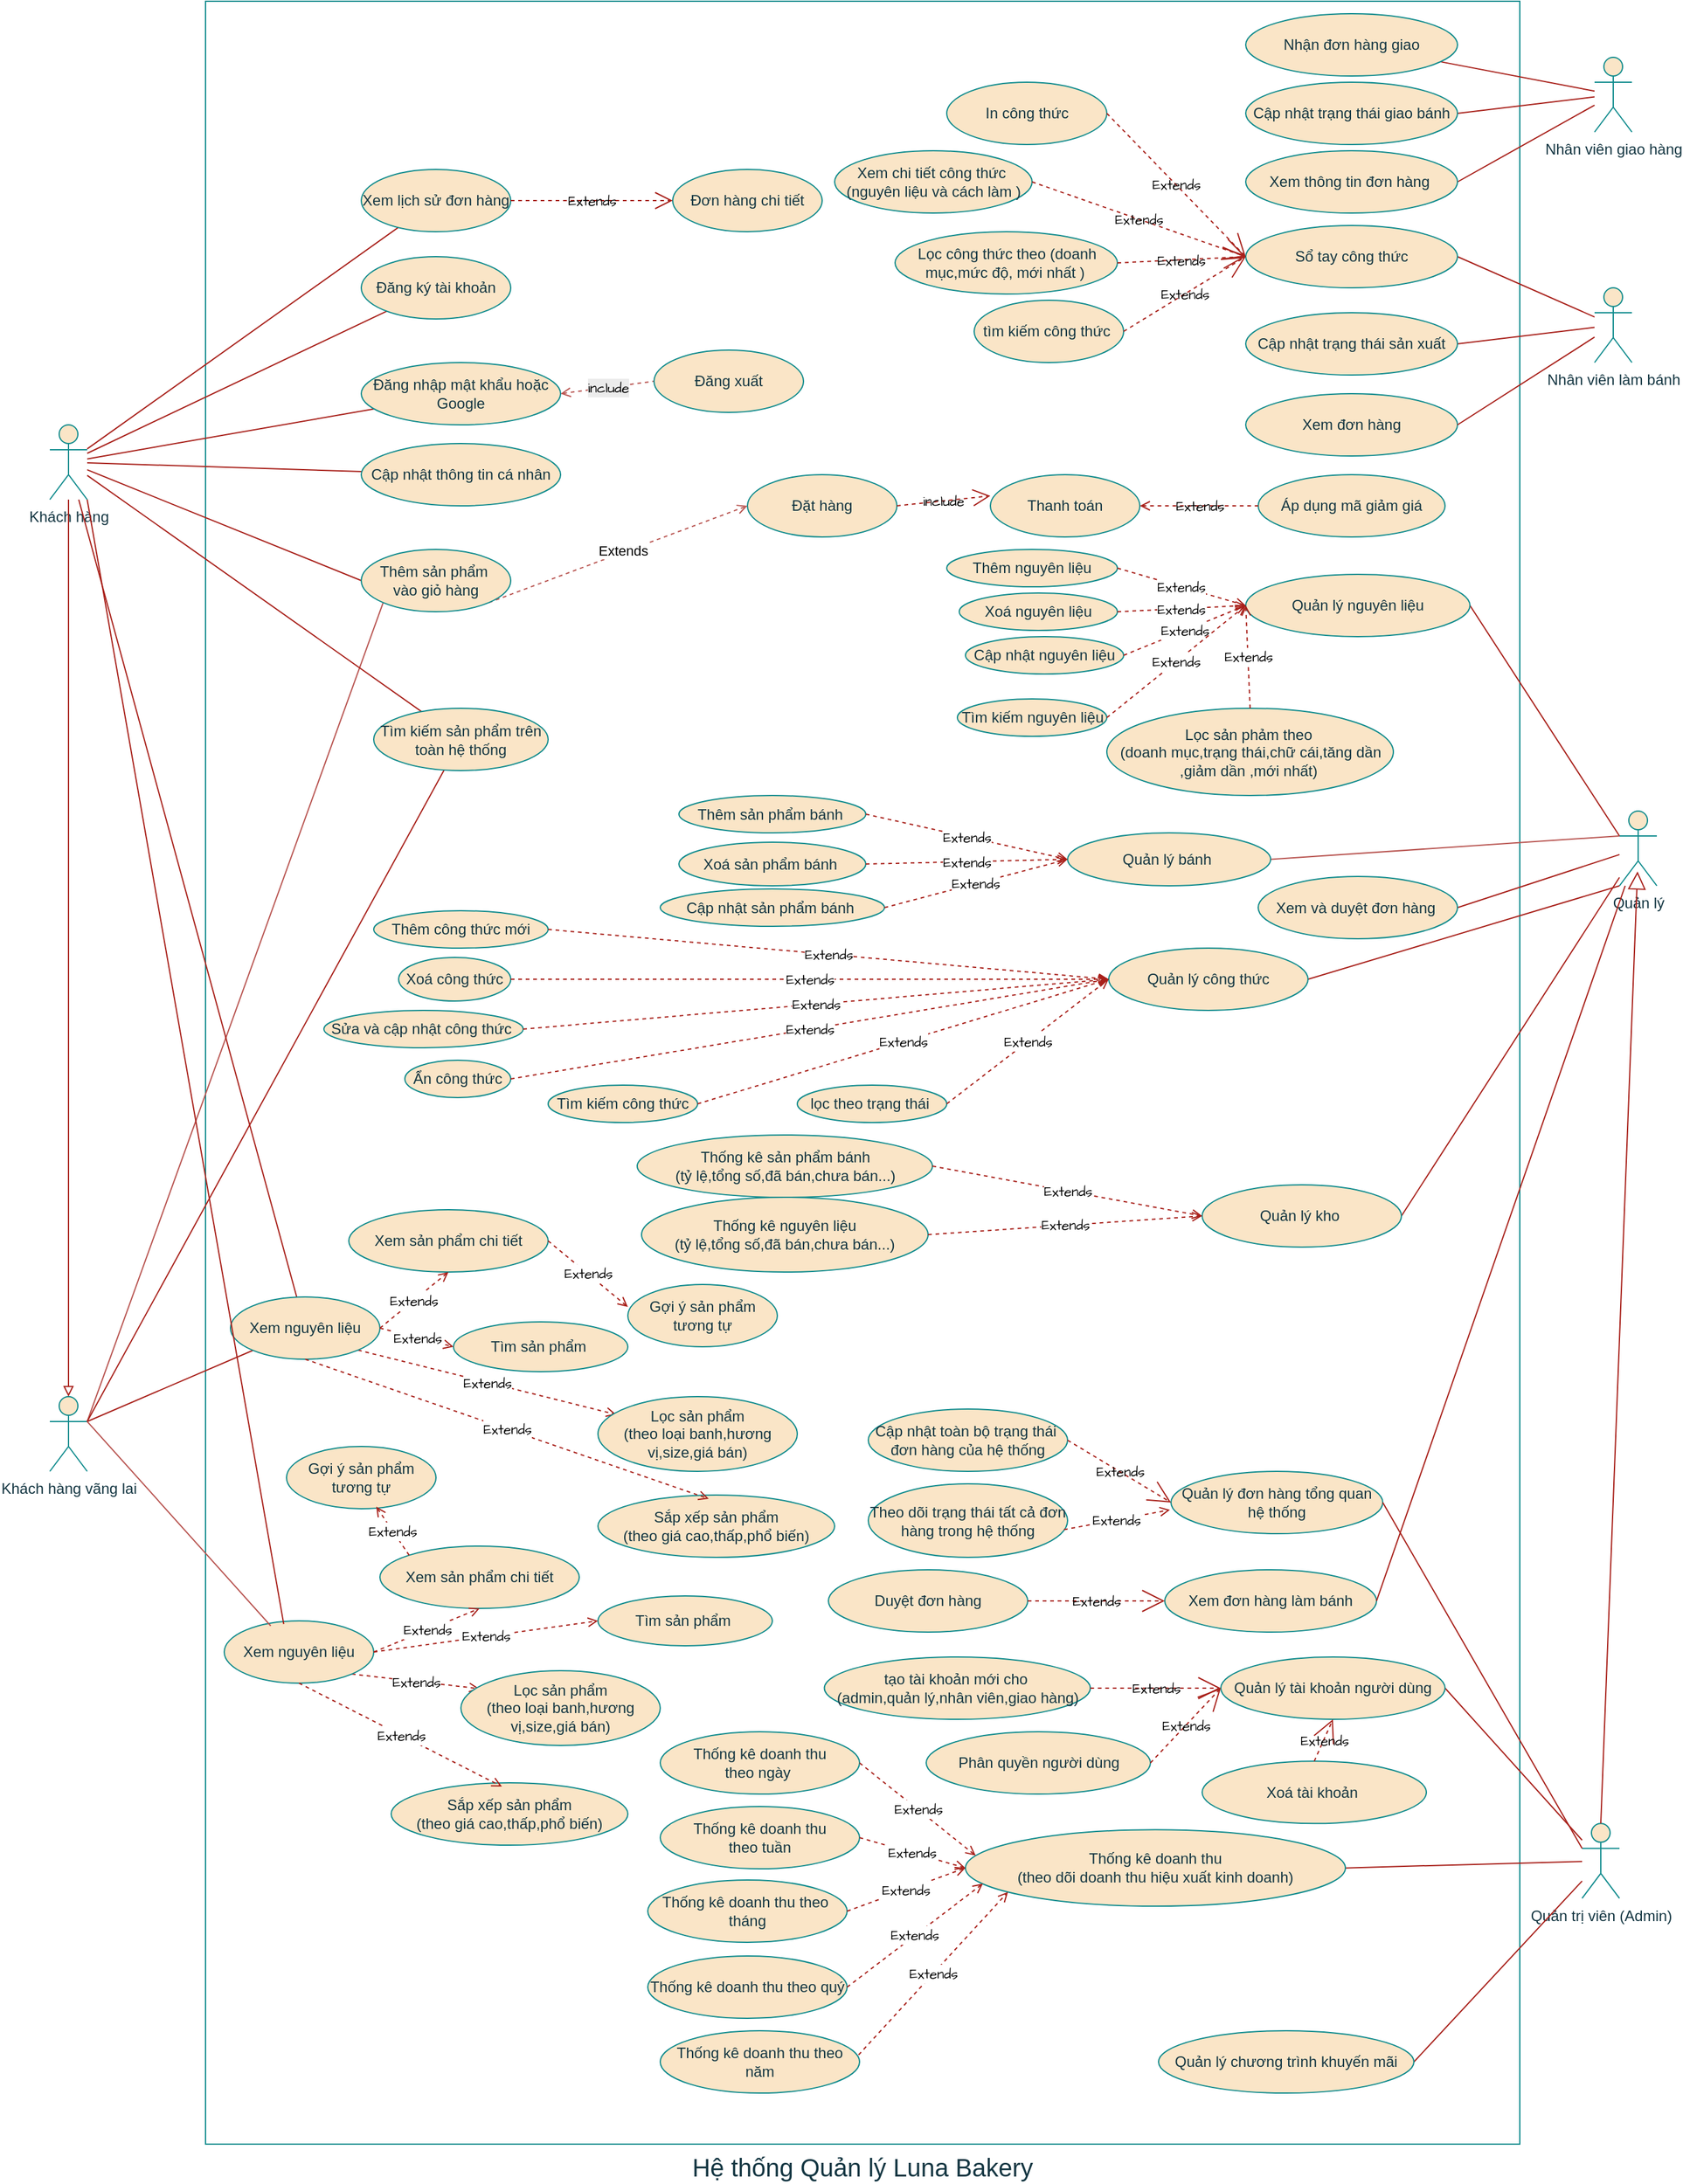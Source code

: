 <mxfile version="28.0.6" pages="2">
  <diagram id="use_case_diagram_detailed" name="Page-1">
    <mxGraphModel dx="2466" dy="2064" grid="1" gridSize="10" guides="1" tooltips="1" connect="1" arrows="1" fold="1" page="1" pageScale="1" pageWidth="827" pageHeight="1169" math="0" shadow="0">
      <root>
        <mxCell id="0" />
        <mxCell id="1" parent="0" />
        <mxCell id="wWzP6dK9qYtB4x3x5y1-1" value="Hệ thống Quản lý Luna Bakery" style="shape=rectangle;labelPosition=top;verticalLabelPosition=bottom;align=center;verticalAlign=top;whiteSpace=wrap;fillColor=none;fontSize=20;labelBackgroundColor=none;strokeColor=#0F8B8D;fontColor=#143642;" parent="1" vertex="1">
          <mxGeometry x="-45" y="-90" width="1055" height="1720" as="geometry" />
        </mxCell>
        <mxCell id="wWzP6dK9qYtB4x3x5y1-2" value="Khách hàng" style="shape=umlActor;verticalLabelPosition=bottom;verticalAlign=top;html=1;labelBackgroundColor=none;fillColor=#FAE5C7;strokeColor=#0F8B8D;fontColor=#143642;" parent="1" vertex="1">
          <mxGeometry x="-170" y="250" width="30" height="60" as="geometry" />
        </mxCell>
        <mxCell id="H5aursiqXKMX2ZSEWaAC-6" style="rounded=0;orthogonalLoop=1;jettySize=auto;html=1;exitX=1;exitY=0.333;exitDx=0;exitDy=0;exitPerimeter=0;entryX=0;entryY=1;entryDx=0;entryDy=0;fillColor=#f8cecc;strokeColor=#b85450;endArrow=none;startFill=0;" parent="1" source="wWzP6dK9qYtB4x3x5y1-3" target="H5aursiqXKMX2ZSEWaAC-1" edge="1">
          <mxGeometry relative="1" as="geometry" />
        </mxCell>
        <mxCell id="wWzP6dK9qYtB4x3x5y1-3" value="Khách hàng vãng lai" style="shape=umlActor;verticalLabelPosition=bottom;verticalAlign=top;html=1;labelBackgroundColor=none;fillColor=#FAE5C7;strokeColor=#0F8B8D;fontColor=#143642;" parent="1" vertex="1">
          <mxGeometry x="-170" y="1030" width="30" height="60" as="geometry" />
        </mxCell>
        <mxCell id="wWzP6dK9qYtB4x3x5y1-4" value="Quản trị viên (Admin)" style="shape=umlActor;verticalLabelPosition=bottom;verticalAlign=top;html=1;labelBackgroundColor=none;fillColor=#FAE5C7;strokeColor=#0F8B8D;fontColor=#143642;" parent="1" vertex="1">
          <mxGeometry x="1060" y="1372.66" width="30" height="60" as="geometry" />
        </mxCell>
        <mxCell id="wWzP6dK9qYtB4x3x5y1-5" value="Quản lý" style="shape=umlActor;verticalLabelPosition=bottom;verticalAlign=top;html=1;labelBackgroundColor=none;fillColor=#FAE5C7;strokeColor=#0F8B8D;fontColor=#143642;" parent="1" vertex="1">
          <mxGeometry x="1090" y="560" width="30" height="60" as="geometry" />
        </mxCell>
        <mxCell id="wWzP6dK9qYtB4x3x5y1-6" value="Nhân viên làm bánh" style="shape=umlActor;verticalLabelPosition=bottom;verticalAlign=top;html=1;labelBackgroundColor=none;fillColor=#FAE5C7;strokeColor=#0F8B8D;fontColor=#143642;" parent="1" vertex="1">
          <mxGeometry x="1070" y="140" width="30" height="60" as="geometry" />
        </mxCell>
        <mxCell id="wWzP6dK9qYtB4x3x5y1-7" value="Nhân viên giao hàng" style="shape=umlActor;verticalLabelPosition=bottom;verticalAlign=top;html=1;labelBackgroundColor=none;fillColor=#FAE5C7;strokeColor=#0F8B8D;fontColor=#143642;" parent="1" vertex="1">
          <mxGeometry x="1070" y="-45" width="30" height="60" as="geometry" />
        </mxCell>
        <mxCell id="conn_kh_xem_sp" value="" style="endArrow=none;html=1;labelBackgroundColor=none;strokeColor=#A8201A;fontColor=default;" parent="1" source="wWzP6dK9qYtB4x3x5y1-2" target="uc_xem_sp" edge="1">
          <mxGeometry width="50" height="50" relative="1" as="geometry">
            <mxPoint x="760" y="485" as="sourcePoint" />
            <mxPoint x="810" y="435" as="targetPoint" />
          </mxGeometry>
        </mxCell>
        <mxCell id="conn_kh_dat_hang" value="" style="endArrow=none;html=1;labelBackgroundColor=none;strokeColor=#A8201A;fontColor=default;entryX=0;entryY=0.5;entryDx=0;entryDy=0;" parent="1" source="wWzP6dK9qYtB4x3x5y1-2" target="H5aursiqXKMX2ZSEWaAC-1" edge="1">
          <mxGeometry width="50" height="50" relative="1" as="geometry">
            <mxPoint x="760" y="485" as="sourcePoint" />
            <mxPoint x="80" y="340" as="targetPoint" />
          </mxGeometry>
        </mxCell>
        <mxCell id="conn_kh_lich_su" value="" style="endArrow=none;html=1;labelBackgroundColor=none;strokeColor=#A8201A;fontColor=default;" parent="1" source="wWzP6dK9qYtB4x3x5y1-2" target="uc_xem_lich_su" edge="1">
          <mxGeometry width="50" height="50" relative="1" as="geometry">
            <mxPoint x="760" y="485" as="sourcePoint" />
            <mxPoint x="810" y="435" as="targetPoint" />
          </mxGeometry>
        </mxCell>
        <mxCell id="conn_kh_dang_ky" value="" style="endArrow=none;html=1;labelBackgroundColor=none;strokeColor=#A8201A;fontColor=default;" parent="1" source="wWzP6dK9qYtB4x3x5y1-2" target="uc_dang_ky" edge="1">
          <mxGeometry width="50" height="50" relative="1" as="geometry">
            <mxPoint x="760" y="485" as="sourcePoint" />
            <mxPoint x="810" y="435" as="targetPoint" />
          </mxGeometry>
        </mxCell>
        <mxCell id="conn_kh_dang_nhap" value="" style="endArrow=none;html=1;labelBackgroundColor=none;strokeColor=#A8201A;fontColor=default;" parent="1" source="wWzP6dK9qYtB4x3x5y1-2" target="uc_dang_nhap" edge="1">
          <mxGeometry width="50" height="50" relative="1" as="geometry">
            <mxPoint x="760" y="485" as="sourcePoint" />
            <mxPoint x="810" y="435" as="targetPoint" />
          </mxGeometry>
        </mxCell>
        <mxCell id="conn_kh_cap_nhat_tt" value="" style="endArrow=none;html=1;labelBackgroundColor=none;strokeColor=#A8201A;fontColor=default;" parent="1" source="wWzP6dK9qYtB4x3x5y1-2" target="uc_cap_nhat_tt" edge="1">
          <mxGeometry width="50" height="50" relative="1" as="geometry">
            <mxPoint x="760" y="485" as="sourcePoint" />
            <mxPoint x="810" y="435" as="targetPoint" />
          </mxGeometry>
        </mxCell>
        <mxCell id="conn_kh_tim_kiem" value="" style="endArrow=none;html=1;labelBackgroundColor=none;strokeColor=#A8201A;fontColor=default;" parent="1" source="wWzP6dK9qYtB4x3x5y1-2" target="uc_tim_kiem" edge="1">
          <mxGeometry width="50" height="50" relative="1" as="geometry">
            <mxPoint x="760" y="485" as="sourcePoint" />
            <mxPoint x="810" y="435" as="targetPoint" />
          </mxGeometry>
        </mxCell>
        <mxCell id="conn_kvl_xem_sp" value="" style="endArrow=none;html=1;labelBackgroundColor=none;strokeColor=#A8201A;fontColor=default;exitX=1;exitY=0.333;exitDx=0;exitDy=0;exitPerimeter=0;" parent="1" source="wWzP6dK9qYtB4x3x5y1-3" target="uc_xem_sp" edge="1">
          <mxGeometry width="50" height="50" relative="1" as="geometry">
            <mxPoint x="760" y="585" as="sourcePoint" />
            <mxPoint x="810" y="535" as="targetPoint" />
          </mxGeometry>
        </mxCell>
        <mxCell id="conn_kvl_tim_kiem" value="" style="endArrow=none;html=1;labelBackgroundColor=none;strokeColor=#A8201A;fontColor=default;exitX=1;exitY=0.333;exitDx=0;exitDy=0;exitPerimeter=0;" parent="1" source="wWzP6dK9qYtB4x3x5y1-3" target="uc_tim_kiem" edge="1">
          <mxGeometry width="50" height="50" relative="1" as="geometry">
            <mxPoint x="760" y="585" as="sourcePoint" />
            <mxPoint x="810" y="535" as="targetPoint" />
          </mxGeometry>
        </mxCell>
        <mxCell id="conn_admin_ql_sp" value="" style="endArrow=none;html=1;exitX=1;exitY=0.5;exitDx=0;exitDy=0;entryX=0;entryY=0.333;entryDx=0;entryDy=0;entryPerimeter=0;labelBackgroundColor=none;strokeColor=#A8201A;fontColor=default;" parent="1" source="MpxDwRTNPyY48PJIzHNB-11" target="wWzP6dK9qYtB4x3x5y1-5" edge="1">
          <mxGeometry width="50" height="50" relative="1" as="geometry">
            <mxPoint x="962.5" y="500" as="sourcePoint" />
            <mxPoint x="916" y="625" as="targetPoint" />
            <Array as="points" />
          </mxGeometry>
        </mxCell>
        <mxCell id="conn_admin_bao_cao" value="" style="endArrow=none;html=1;exitX=1;exitY=0.5;exitDx=0;exitDy=0;labelBackgroundColor=none;strokeColor=#A8201A;fontColor=default;" parent="1" source="uc_bao_cao_dt" target="wWzP6dK9qYtB4x3x5y1-4" edge="1">
          <mxGeometry width="50" height="50" relative="1" as="geometry">
            <mxPoint x="390" y="870" as="sourcePoint" />
            <mxPoint x="440" y="820" as="targetPoint" />
          </mxGeometry>
        </mxCell>
        <mxCell id="conn_admin_ql_km" value="" style="endArrow=none;html=1;exitX=1;exitY=0.5;exitDx=0;exitDy=0;labelBackgroundColor=none;strokeColor=#A8201A;fontColor=default;" parent="1" source="uc_ql_km" target="wWzP6dK9qYtB4x3x5y1-4" edge="1">
          <mxGeometry width="50" height="50" relative="1" as="geometry">
            <mxPoint x="390" y="870" as="sourcePoint" />
            <mxPoint x="440" y="820" as="targetPoint" />
          </mxGeometry>
        </mxCell>
        <mxCell id="conn_admin_phan_quyen" value="" style="endArrow=none;html=1;exitX=1;exitY=0.5;exitDx=0;exitDy=0;labelBackgroundColor=none;strokeColor=#A8201A;fontColor=default;" parent="1" source="uc_phan_quyen" target="wWzP6dK9qYtB4x3x5y1-4" edge="1">
          <mxGeometry width="50" height="50" relative="1" as="geometry">
            <mxPoint x="390" y="870" as="sourcePoint" />
            <mxPoint x="440" y="820" as="targetPoint" />
          </mxGeometry>
        </mxCell>
        <mxCell id="conn_manager_ql_kho" value="" style="endArrow=none;html=1;labelBackgroundColor=none;strokeColor=#A8201A;fontColor=default;exitX=1;exitY=0.5;exitDx=0;exitDy=0;" parent="1" source="uc_ql_kho" target="wWzP6dK9qYtB4x3x5y1-5" edge="1">
          <mxGeometry width="50" height="50" relative="1" as="geometry">
            <mxPoint x="134" y="90" as="sourcePoint" />
            <mxPoint x="184" y="40" as="targetPoint" />
          </mxGeometry>
        </mxCell>
        <mxCell id="conn_manager_bao_cao_kd" value="" style="endArrow=none;html=1;labelBackgroundColor=none;strokeColor=#A8201A;fontColor=default;exitX=1;exitY=0.5;exitDx=0;exitDy=0;" parent="1" source="uc_bao_cao_kd" target="wWzP6dK9qYtB4x3x5y1-5" edge="1">
          <mxGeometry width="50" height="50" relative="1" as="geometry">
            <mxPoint x="134" y="90" as="sourcePoint" />
            <mxPoint x="184" y="40" as="targetPoint" />
          </mxGeometry>
        </mxCell>
        <mxCell id="conn_baker_cap_nhat_tt_sx" value="" style="endArrow=none;html=1;exitX=1;exitY=0.5;exitDx=0;exitDy=0;labelBackgroundColor=none;strokeColor=#A8201A;fontColor=default;" parent="1" source="uc_cap_nhat_tt_sx" target="wWzP6dK9qYtB4x3x5y1-6" edge="1">
          <mxGeometry width="50" height="50" relative="1" as="geometry">
            <mxPoint x="-86" y="500" as="sourcePoint" />
            <mxPoint x="-36" y="450" as="targetPoint" />
          </mxGeometry>
        </mxCell>
        <mxCell id="conn_baker_xem_ct" value="" style="endArrow=none;html=1;exitX=1;exitY=0.5;exitDx=0;exitDy=0;labelBackgroundColor=none;strokeColor=#A8201A;fontColor=default;" parent="1" source="uc_xem_ct_nguyen_lieu" target="wWzP6dK9qYtB4x3x5y1-6" edge="1">
          <mxGeometry width="50" height="50" relative="1" as="geometry">
            <mxPoint x="-86" y="500" as="sourcePoint" />
            <mxPoint x="-36" y="450" as="targetPoint" />
          </mxGeometry>
        </mxCell>
        <mxCell id="conn_delivery_nhan_dh_giao" value="" style="endArrow=none;html=1;labelBackgroundColor=none;strokeColor=#A8201A;fontColor=default;" parent="1" source="uc_nhan_dh_giao" target="wWzP6dK9qYtB4x3x5y1-7" edge="1">
          <mxGeometry width="50" height="50" relative="1" as="geometry">
            <mxPoint x="105" y="70" as="sourcePoint" />
            <mxPoint x="155" y="20" as="targetPoint" />
          </mxGeometry>
        </mxCell>
        <mxCell id="conn_delivery_cap_nhat_tt_giao" value="" style="endArrow=none;html=1;exitX=1;exitY=0.5;exitDx=0;exitDy=0;labelBackgroundColor=none;strokeColor=#A8201A;fontColor=default;" parent="1" source="uc_cap_nhat_tt_giao" target="wWzP6dK9qYtB4x3x5y1-7" edge="1">
          <mxGeometry width="50" height="50" relative="1" as="geometry">
            <mxPoint x="105" y="70" as="sourcePoint" />
            <mxPoint x="155" y="20" as="targetPoint" />
          </mxGeometry>
        </mxCell>
        <mxCell id="conn_delivery_lien_he_kh" value="" style="endArrow=none;html=1;exitX=1;exitY=0.5;exitDx=0;exitDy=0;labelBackgroundColor=none;strokeColor=#A8201A;fontColor=default;" parent="1" source="uc_lien_he_kh" target="wWzP6dK9qYtB4x3x5y1-7" edge="1">
          <mxGeometry width="50" height="50" relative="1" as="geometry">
            <mxPoint x="105" y="70" as="sourcePoint" />
            <mxPoint x="155" y="20" as="targetPoint" />
          </mxGeometry>
        </mxCell>
        <mxCell id="generalization_kh_kvl" value="" style="endArrow=none;endSize=12;endFill=0;html=1;rounded=0;exitX=0.5;exitY=0;exitDx=0;exitDy=0;entryX=0.5;entryY=1;entryDx=0;entryDy=0;startFill=0;startArrow=block;labelBackgroundColor=none;strokeColor=#A8201A;fontColor=default;" parent="1" source="wWzP6dK9qYtB4x3x5y1-3" target="wWzP6dK9qYtB4x3x5y1-2" edge="1">
          <mxGeometry width="160" height="100" relative="1" as="geometry">
            <mxPoint x="1100" y="1060" as="sourcePoint" />
            <mxPoint x="1110" y="1010" as="targetPoint" />
          </mxGeometry>
        </mxCell>
        <mxCell id="uc_phan_quyen" value="Quản lý tài khoản người dùng" style="ellipse;whiteSpace=wrap;html=1;labelBackgroundColor=none;fillColor=#FAE5C7;strokeColor=#0F8B8D;fontColor=#143642;" parent="1" vertex="1">
          <mxGeometry x="770" y="1239" width="180" height="50" as="geometry" />
        </mxCell>
        <mxCell id="uc_ap_dung_km" value="Áp dụng mã giảm giá" style="ellipse;whiteSpace=wrap;html=1;labelBackgroundColor=none;fillColor=#FAE5C7;strokeColor=#0F8B8D;fontColor=#143642;" parent="1" vertex="1">
          <mxGeometry x="800" y="290" width="150" height="50" as="geometry" />
        </mxCell>
        <mxCell id="uc_duyet_dh" value="Duyệt đơn hàng" style="ellipse;whiteSpace=wrap;html=1;labelBackgroundColor=none;fillColor=#FAE5C7;strokeColor=#0F8B8D;fontColor=#143642;" parent="1" vertex="1">
          <mxGeometry x="455" y="1169" width="160" height="50" as="geometry" />
        </mxCell>
        <mxCell id="uc_ql_kho" value="Quản lý kho&amp;nbsp;" style="ellipse;whiteSpace=wrap;html=1;labelBackgroundColor=none;fillColor=#FAE5C7;strokeColor=#0F8B8D;fontColor=#143642;" parent="1" vertex="1">
          <mxGeometry x="755" y="860" width="160" height="50" as="geometry" />
        </mxCell>
        <mxCell id="uc_cap_nhat_tt_giao" value="Cập nhật trạng thái giao bánh" style="ellipse;whiteSpace=wrap;html=1;labelBackgroundColor=none;fillColor=#FAE5C7;strokeColor=#0F8B8D;fontColor=#143642;" parent="1" vertex="1">
          <mxGeometry x="790" y="-25" width="170" height="50" as="geometry" />
        </mxCell>
        <mxCell id="uc_lien_he_kh" value="Xem thông tin đơn hàng&amp;nbsp;" style="ellipse;whiteSpace=wrap;html=1;labelBackgroundColor=none;fillColor=#FAE5C7;strokeColor=#0F8B8D;fontColor=#143642;" parent="1" vertex="1">
          <mxGeometry x="790" y="30" width="170" height="50" as="geometry" />
        </mxCell>
        <mxCell id="uc_nhan_dh_giao" value="Nhận đơn hàng giao" style="ellipse;whiteSpace=wrap;html=1;labelBackgroundColor=none;fillColor=#FAE5C7;strokeColor=#0F8B8D;fontColor=#143642;" parent="1" vertex="1">
          <mxGeometry x="790" y="-80" width="170" height="50" as="geometry" />
        </mxCell>
        <mxCell id="uc_cap_nhat_tt_sx" value="Cập nhật trạng thái sản xuất" style="ellipse;whiteSpace=wrap;html=1;labelBackgroundColor=none;fillColor=#FAE5C7;strokeColor=#0F8B8D;fontColor=#143642;" parent="1" vertex="1">
          <mxGeometry x="790" y="160" width="170" height="50" as="geometry" />
        </mxCell>
        <mxCell id="uc_bao_cao_kd" value="Xem và duyệt đơn hàng&amp;nbsp;" style="ellipse;whiteSpace=wrap;html=1;labelBackgroundColor=none;fillColor=#FAE5C7;strokeColor=#0F8B8D;fontColor=#143642;" parent="1" vertex="1">
          <mxGeometry x="800" y="612.5" width="160" height="50" as="geometry" />
        </mxCell>
        <mxCell id="uc_ql_tk_nd" value="Phân quyền người dùng" style="ellipse;whiteSpace=wrap;html=1;labelBackgroundColor=none;fillColor=#FAE5C7;strokeColor=#0F8B8D;fontColor=#143642;" parent="1" vertex="1">
          <mxGeometry x="533.5" y="1299" width="180" height="50" as="geometry" />
        </mxCell>
        <mxCell id="uc_bao_cao_dt" value="Thống kê doanh thu&lt;br&gt;(theo dõi doanh thu hiệu xuất kinh doanh)" style="ellipse;whiteSpace=wrap;html=1;labelBackgroundColor=none;fillColor=#FAE5C7;strokeColor=#0F8B8D;fontColor=#143642;" parent="1" vertex="1">
          <mxGeometry x="565" y="1377.66" width="305" height="61.34" as="geometry" />
        </mxCell>
        <mxCell id="uc_ql_km" value="Quản lý chương trình khuyến mãi" style="ellipse;whiteSpace=wrap;html=1;labelBackgroundColor=none;fillColor=#FAE5C7;strokeColor=#0F8B8D;fontColor=#143642;" parent="1" vertex="1">
          <mxGeometry x="720" y="1539" width="205" height="50" as="geometry" />
        </mxCell>
        <mxCell id="uc_xem_ct_nguyen_lieu" value="Sổ tay công thức" style="ellipse;whiteSpace=wrap;html=1;labelBackgroundColor=none;fillColor=#FAE5C7;strokeColor=#0F8B8D;fontColor=#143642;" parent="1" vertex="1">
          <mxGeometry x="790" y="90" width="170" height="50" as="geometry" />
        </mxCell>
        <mxCell id="uc_nhan_dh_lam_banh" value="Xem đơn hàng làm bánh" style="ellipse;whiteSpace=wrap;html=1;labelBackgroundColor=none;fillColor=#FAE5C7;strokeColor=#0F8B8D;fontColor=#143642;" parent="1" vertex="1">
          <mxGeometry x="725" y="1169" width="170" height="50" as="geometry" />
        </mxCell>
        <mxCell id="uc_dat_hang" value="Đặt hàng" style="ellipse;whiteSpace=wrap;html=1;labelBackgroundColor=none;fillColor=#FAE5C7;strokeColor=#0F8B8D;fontColor=#143642;" parent="1" vertex="1">
          <mxGeometry x="390" y="290" width="120" height="50" as="geometry" />
        </mxCell>
        <mxCell id="uc_thanh_toan" value="Thanh toán" style="ellipse;whiteSpace=wrap;html=1;labelBackgroundColor=none;fillColor=#FAE5C7;strokeColor=#0F8B8D;fontColor=#143642;" parent="1" vertex="1">
          <mxGeometry x="585" y="290" width="120" height="50" as="geometry" />
        </mxCell>
        <mxCell id="uc_tim_kiem" value="Tìm kiếm sản phẩm trên toàn hệ thống" style="ellipse;whiteSpace=wrap;html=1;labelBackgroundColor=none;fillColor=#FAE5C7;strokeColor=#0F8B8D;fontColor=#143642;" parent="1" vertex="1">
          <mxGeometry x="90" y="477.5" width="140" height="50" as="geometry" />
        </mxCell>
        <mxCell id="IGEohdD2Z1WYNDtNmkWi-7" value="&lt;meta charset=&quot;utf-8&quot;&gt;&lt;span style=&quot;color: rgb(0, 0, 0); font-family: &amp;quot;Architects Daughter&amp;quot;; font-size: 11px; font-style: normal; font-variant-ligatures: normal; font-variant-caps: normal; font-weight: 400; letter-spacing: normal; orphans: 2; text-align: center; text-indent: 0px; text-transform: none; widows: 2; word-spacing: 0px; -webkit-text-stroke-width: 0px; white-space: nowrap; background-color: rgb(255, 255, 255); text-decoration-thickness: initial; text-decoration-style: initial; text-decoration-color: initial; display: inline !important; float: none;&quot;&gt;Extends&lt;/span&gt;" style="rounded=0;orthogonalLoop=1;jettySize=auto;html=1;exitX=1;exitY=1;exitDx=0;exitDy=0;entryX=0.092;entryY=0.24;entryDx=0;entryDy=0;dashed=1;endArrow=open;endFill=0;strokeColor=#A8201A;entryPerimeter=0;" parent="1" source="uc_xem_sp" target="IGEohdD2Z1WYNDtNmkWi-2" edge="1">
          <mxGeometry relative="1" as="geometry" />
        </mxCell>
        <mxCell id="uc_xem_sp" value="Xem nguyên liệu" style="ellipse;whiteSpace=wrap;html=1;labelBackgroundColor=none;fillColor=#FAE5C7;strokeColor=#0F8B8D;fontColor=#143642;" parent="1" vertex="1">
          <mxGeometry x="-25" y="950" width="120" height="50" as="geometry" />
        </mxCell>
        <mxCell id="uc_cap_nhat_tt" value="Cập nhật thông tin cá nhân" style="ellipse;whiteSpace=wrap;html=1;labelBackgroundColor=none;fillColor=#FAE5C7;strokeColor=#0F8B8D;fontColor=#143642;" parent="1" vertex="1">
          <mxGeometry x="80" y="265" width="160" height="50" as="geometry" />
        </mxCell>
        <mxCell id="IGEohdD2Z1WYNDtNmkWi-21" value="&lt;font face=&quot;Architects Daughter&quot;&gt;&lt;span style=&quot;background-color: rgb(236, 236, 236);&quot;&gt;include&lt;/span&gt;&lt;/font&gt;" style="rounded=0;orthogonalLoop=1;jettySize=auto;html=1;exitX=1;exitY=0.5;exitDx=0;exitDy=0;entryX=0;entryY=0.5;entryDx=0;entryDy=0;fillColor=#f8cecc;strokeColor=#b85450;dashed=1;endArrow=none;endFill=0;startArrow=open;startFill=0;" parent="1" source="uc_dang_nhap" target="IGEohdD2Z1WYNDtNmkWi-20" edge="1">
          <mxGeometry relative="1" as="geometry">
            <mxPoint x="430" y="195" as="sourcePoint" />
          </mxGeometry>
        </mxCell>
        <mxCell id="uc_dang_nhap" value="Đăng nhập mật khẩu hoặc Google" style="ellipse;whiteSpace=wrap;html=1;labelBackgroundColor=none;fillColor=#FAE5C7;strokeColor=#0F8B8D;fontColor=#143642;" parent="1" vertex="1">
          <mxGeometry x="80" y="200" width="160" height="50" as="geometry" />
        </mxCell>
        <mxCell id="uc_dang_ky" value="Đăng ký tài khoản" style="ellipse;whiteSpace=wrap;html=1;labelBackgroundColor=none;fillColor=#FAE5C7;strokeColor=#0F8B8D;fontColor=#143642;" parent="1" vertex="1">
          <mxGeometry x="80" y="115" width="120" height="50" as="geometry" />
        </mxCell>
        <mxCell id="uc_xem_lich_su" value="Xem lịch sử đơn hàng" style="ellipse;whiteSpace=wrap;html=1;labelBackgroundColor=none;fillColor=#FAE5C7;strokeColor=#0F8B8D;fontColor=#143642;" parent="1" vertex="1">
          <mxGeometry x="80" y="45" width="120" height="50" as="geometry" />
        </mxCell>
        <mxCell id="GdKrrGHBWG848Ou2AI_C-5" value="" style="endArrow=none;html=1;exitX=1;exitY=0.5;exitDx=0;exitDy=0;labelBackgroundColor=none;strokeColor=#A8201A;fontColor=default;" parent="1" source="uc_nhan_dh_lam_banh" target="wWzP6dK9qYtB4x3x5y1-5" edge="1">
          <mxGeometry width="50" height="50" relative="1" as="geometry">
            <mxPoint x="708" y="596" as="sourcePoint" />
            <mxPoint x="984" y="630" as="targetPoint" />
          </mxGeometry>
        </mxCell>
        <mxCell id="GdKrrGHBWG848Ou2AI_C-6" value="Xem đơn hàng" style="ellipse;whiteSpace=wrap;html=1;labelBackgroundColor=none;fillColor=#FAE5C7;strokeColor=#0F8B8D;fontColor=#143642;" parent="1" vertex="1">
          <mxGeometry x="790" y="225" width="170" height="50" as="geometry" />
        </mxCell>
        <mxCell id="GdKrrGHBWG848Ou2AI_C-8" value="" style="endArrow=none;html=1;exitX=1;exitY=0.5;exitDx=0;exitDy=0;labelBackgroundColor=none;strokeColor=#A8201A;fontColor=default;" parent="1" source="GdKrrGHBWG848Ou2AI_C-6" target="wWzP6dK9qYtB4x3x5y1-6" edge="1">
          <mxGeometry width="50" height="50" relative="1" as="geometry">
            <mxPoint x="685" y="335" as="sourcePoint" />
            <mxPoint x="794" y="295" as="targetPoint" />
          </mxGeometry>
        </mxCell>
        <mxCell id="GdKrrGHBWG848Ou2AI_C-10" value="Extends" style="endArrow=open;endSize=16;endFill=0;html=1;rounded=0;hachureGap=4;fontFamily=Architects Daughter;fontSource=https%3A%2F%2Ffonts.googleapis.com%2Fcss%3Ffamily%3DArchitects%2BDaughter;entryX=0;entryY=0.5;entryDx=0;entryDy=0;labelBackgroundColor=none;strokeColor=#A8201A;fontColor=default;dashed=1;" parent="1" source="uc_duyet_dh" target="uc_nhan_dh_lam_banh" edge="1">
          <mxGeometry width="160" relative="1" as="geometry">
            <mxPoint x="390" y="670.29" as="sourcePoint" />
            <mxPoint x="540" y="670" as="targetPoint" />
          </mxGeometry>
        </mxCell>
        <mxCell id="GdKrrGHBWG848Ou2AI_C-12" value="Extends" style="endArrow=none;endSize=16;endFill=0;html=1;rounded=0;hachureGap=4;fontFamily=Architects Daughter;fontSource=https%3A%2F%2Ffonts.googleapis.com%2Fcss%3Ffamily%3DArchitects%2BDaughter;exitX=1;exitY=0.5;exitDx=0;exitDy=0;entryX=0;entryY=0.5;entryDx=0;entryDy=0;startFill=0;startArrow=open;labelBackgroundColor=none;strokeColor=#A8201A;fontColor=default;dashed=1;" parent="1" source="uc_thanh_toan" target="uc_ap_dung_km" edge="1">
          <mxGeometry width="160" relative="1" as="geometry">
            <mxPoint x="430" y="500" as="sourcePoint" />
            <mxPoint x="590" y="500" as="targetPoint" />
          </mxGeometry>
        </mxCell>
        <mxCell id="GdKrrGHBWG848Ou2AI_C-13" value="include" style="endArrow=open;endSize=12;dashed=1;html=1;rounded=0;hachureGap=4;fontFamily=Architects Daughter;fontSource=https%3A%2F%2Ffonts.googleapis.com%2Fcss%3Ffamily%3DArchitects%2BDaughter;endFill=0;exitX=1;exitY=0.5;exitDx=0;exitDy=0;entryX=0;entryY=0.34;entryDx=0;entryDy=0;entryPerimeter=0;labelBackgroundColor=none;strokeColor=#A8201A;fontColor=default;" parent="1" source="uc_dat_hang" target="uc_thanh_toan" edge="1">
          <mxGeometry width="160" relative="1" as="geometry">
            <mxPoint x="365" y="500" as="sourcePoint" />
            <mxPoint x="525" y="500" as="targetPoint" />
          </mxGeometry>
        </mxCell>
        <mxCell id="GdKrrGHBWG848Ou2AI_C-15" value="" style="endArrow=block;endSize=12;endFill=0;html=1;rounded=0;exitX=0.5;exitY=0;exitDx=0;exitDy=0;entryX=0.483;entryY=0.808;entryDx=0;entryDy=0;startFill=0;startArrow=none;exitPerimeter=0;entryPerimeter=0;labelBackgroundColor=none;strokeColor=#A8201A;fontColor=default;" parent="1" source="wWzP6dK9qYtB4x3x5y1-4" target="wWzP6dK9qYtB4x3x5y1-5" edge="1">
          <mxGeometry width="160" height="100" relative="1" as="geometry">
            <mxPoint x="920" y="930" as="sourcePoint" />
            <mxPoint x="920" y="610" as="targetPoint" />
          </mxGeometry>
        </mxCell>
        <mxCell id="IGEohdD2Z1WYNDtNmkWi-2" value="Lọc sản phẩm&lt;br&gt;(theo loại banh,hương vị,size,giá bán)" style="ellipse;whiteSpace=wrap;html=1;labelBackgroundColor=none;fillColor=#FAE5C7;strokeColor=#0F8B8D;fontColor=#143642;" parent="1" vertex="1">
          <mxGeometry x="270" y="1030" width="160" height="60" as="geometry" />
        </mxCell>
        <mxCell id="IGEohdD2Z1WYNDtNmkWi-3" value="Sắp xếp sản phẩm&lt;br&gt;(theo giá cao,thấp,phổ biến)" style="ellipse;whiteSpace=wrap;html=1;labelBackgroundColor=none;fillColor=#FAE5C7;strokeColor=#0F8B8D;fontColor=#143642;" parent="1" vertex="1">
          <mxGeometry x="270" y="1109" width="190" height="50" as="geometry" />
        </mxCell>
        <mxCell id="IGEohdD2Z1WYNDtNmkWi-11" value="&lt;meta charset=&quot;utf-8&quot;&gt;&lt;span style=&quot;color: rgb(0, 0, 0); font-family: &amp;quot;Architects Daughter&amp;quot;; font-size: 11px; font-style: normal; font-variant-ligatures: normal; font-variant-caps: normal; font-weight: 400; letter-spacing: normal; orphans: 2; text-align: center; text-indent: 0px; text-transform: none; widows: 2; word-spacing: 0px; -webkit-text-stroke-width: 0px; white-space: nowrap; background-color: rgb(255, 255, 255); text-decoration-thickness: initial; text-decoration-style: initial; text-decoration-color: initial; display: inline !important; float: none;&quot;&gt;Extends&lt;/span&gt;" style="rounded=0;orthogonalLoop=1;jettySize=auto;html=1;exitX=0.5;exitY=1;exitDx=0;exitDy=0;entryX=0.468;entryY=0.06;entryDx=0;entryDy=0;dashed=1;endArrow=open;endFill=0;strokeColor=#A8201A;entryPerimeter=0;" parent="1" source="uc_xem_sp" target="IGEohdD2Z1WYNDtNmkWi-3" edge="1">
          <mxGeometry relative="1" as="geometry" />
        </mxCell>
        <mxCell id="IGEohdD2Z1WYNDtNmkWi-12" value="Đơn hàng chi tiết" style="ellipse;whiteSpace=wrap;html=1;labelBackgroundColor=none;fillColor=#FAE5C7;strokeColor=#0F8B8D;fontColor=#143642;" parent="1" vertex="1">
          <mxGeometry x="330" y="45" width="120" height="50" as="geometry" />
        </mxCell>
        <mxCell id="IGEohdD2Z1WYNDtNmkWi-13" value="Extends" style="endArrow=open;endSize=12;dashed=1;html=1;rounded=0;hachureGap=4;fontFamily=Architects Daughter;fontSource=https%3A%2F%2Ffonts.googleapis.com%2Fcss%3Ffamily%3DArchitects%2BDaughter;endFill=0;exitX=1;exitY=0.5;exitDx=0;exitDy=0;entryX=0;entryY=0.5;entryDx=0;entryDy=0;labelBackgroundColor=none;strokeColor=#A8201A;fontColor=default;" parent="1" source="uc_xem_lich_su" target="IGEohdD2Z1WYNDtNmkWi-12" edge="1">
          <mxGeometry width="160" relative="1" as="geometry">
            <mxPoint x="290" y="70" as="sourcePoint" />
            <mxPoint x="360" y="92" as="targetPoint" />
          </mxGeometry>
        </mxCell>
        <mxCell id="IGEohdD2Z1WYNDtNmkWi-14" value="Xem sản phẩm chi tiết" style="ellipse;whiteSpace=wrap;html=1;labelBackgroundColor=none;fillColor=#FAE5C7;strokeColor=#0F8B8D;fontColor=#143642;" parent="1" vertex="1">
          <mxGeometry x="70" y="880.0" width="160" height="50" as="geometry" />
        </mxCell>
        <mxCell id="IGEohdD2Z1WYNDtNmkWi-15" value="&lt;meta charset=&quot;utf-8&quot;&gt;&lt;span style=&quot;color: rgb(0, 0, 0); font-family: &amp;quot;Architects Daughter&amp;quot;; font-size: 11px; font-style: normal; font-variant-ligatures: normal; font-variant-caps: normal; font-weight: 400; letter-spacing: normal; orphans: 2; text-align: center; text-indent: 0px; text-transform: none; widows: 2; word-spacing: 0px; -webkit-text-stroke-width: 0px; white-space: nowrap; background-color: rgb(255, 255, 255); text-decoration-thickness: initial; text-decoration-style: initial; text-decoration-color: initial; display: inline !important; float: none;&quot;&gt;Extends&lt;/span&gt;" style="rounded=0;orthogonalLoop=1;jettySize=auto;html=1;exitX=1;exitY=0.5;exitDx=0;exitDy=0;entryX=0.5;entryY=1;entryDx=0;entryDy=0;dashed=1;endArrow=open;endFill=0;strokeColor=#A8201A;" parent="1" source="uc_xem_sp" target="IGEohdD2Z1WYNDtNmkWi-14" edge="1">
          <mxGeometry relative="1" as="geometry">
            <mxPoint x="172" y="746.66" as="sourcePoint" />
          </mxGeometry>
        </mxCell>
        <mxCell id="IGEohdD2Z1WYNDtNmkWi-16" value="Gợi ý sản phẩm tương tự" style="ellipse;whiteSpace=wrap;html=1;labelBackgroundColor=none;fillColor=#FAE5C7;strokeColor=#0F8B8D;fontColor=#143642;" parent="1" vertex="1">
          <mxGeometry x="294" y="940" width="120" height="50" as="geometry" />
        </mxCell>
        <mxCell id="IGEohdD2Z1WYNDtNmkWi-17" value="&lt;meta charset=&quot;utf-8&quot;&gt;&lt;span style=&quot;color: rgb(0, 0, 0); font-family: &amp;quot;Architects Daughter&amp;quot;; font-size: 11px; font-style: normal; font-variant-ligatures: normal; font-variant-caps: normal; font-weight: 400; letter-spacing: normal; orphans: 2; text-align: center; text-indent: 0px; text-transform: none; widows: 2; word-spacing: 0px; -webkit-text-stroke-width: 0px; white-space: nowrap; background-color: rgb(255, 255, 255); text-decoration-thickness: initial; text-decoration-style: initial; text-decoration-color: initial; display: inline !important; float: none;&quot;&gt;Extends&lt;/span&gt;" style="rounded=0;orthogonalLoop=1;jettySize=auto;html=1;exitX=1;exitY=0.5;exitDx=0;exitDy=0;entryX=0;entryY=0.36;entryDx=0;entryDy=0;dashed=1;endArrow=open;endFill=0;strokeColor=#A8201A;entryPerimeter=0;" parent="1" source="IGEohdD2Z1WYNDtNmkWi-14" target="IGEohdD2Z1WYNDtNmkWi-16" edge="1">
          <mxGeometry relative="1" as="geometry">
            <mxPoint x="358.96" y="830" as="sourcePoint" />
            <mxPoint x="469.96" y="851" as="targetPoint" />
          </mxGeometry>
        </mxCell>
        <mxCell id="IGEohdD2Z1WYNDtNmkWi-20" value="Đăng xuất" style="ellipse;whiteSpace=wrap;html=1;labelBackgroundColor=none;fillColor=#FAE5C7;strokeColor=#0F8B8D;fontColor=#143642;" parent="1" vertex="1">
          <mxGeometry x="315" y="190" width="120" height="50" as="geometry" />
        </mxCell>
        <mxCell id="H5aursiqXKMX2ZSEWaAC-2" value="Extends" style="rounded=0;orthogonalLoop=1;jettySize=auto;html=1;exitX=1;exitY=1;exitDx=0;exitDy=0;entryX=0;entryY=0.5;entryDx=0;entryDy=0;fillColor=#f8cecc;strokeColor=#b85450;endArrow=open;startFill=0;dashed=1;endFill=0;" parent="1" source="H5aursiqXKMX2ZSEWaAC-1" target="uc_dat_hang" edge="1">
          <mxGeometry x="0.041" y="1" relative="1" as="geometry">
            <mxPoint as="offset" />
          </mxGeometry>
        </mxCell>
        <mxCell id="H5aursiqXKMX2ZSEWaAC-1" value="Thêm sản phẩm&amp;nbsp;&lt;div&gt;vào giỏ hàng&lt;/div&gt;" style="ellipse;whiteSpace=wrap;html=1;labelBackgroundColor=none;fillColor=#FAE5C7;strokeColor=#0F8B8D;fontColor=#143642;" parent="1" vertex="1">
          <mxGeometry x="80" y="350" width="120" height="50" as="geometry" />
        </mxCell>
        <mxCell id="MpxDwRTNPyY48PJIzHNB-1" value="Thống kê sản phẩm bánh&lt;br&gt;(tỷ lệ,tổng số,đã bán,chưa bán...)" style="ellipse;whiteSpace=wrap;html=1;labelBackgroundColor=none;fillColor=#FAE5C7;strokeColor=#0F8B8D;fontColor=#143642;" parent="1" vertex="1">
          <mxGeometry x="301.5" y="820" width="237" height="50" as="geometry" />
        </mxCell>
        <mxCell id="MpxDwRTNPyY48PJIzHNB-2" value="Thống kê nguyên liệu&lt;br&gt;(tỷ lệ,tổng số,đã bán,chưa bán...)" style="ellipse;whiteSpace=wrap;html=1;labelBackgroundColor=none;fillColor=#FAE5C7;strokeColor=#0F8B8D;fontColor=#143642;" parent="1" vertex="1">
          <mxGeometry x="305" y="870" width="230" height="60" as="geometry" />
        </mxCell>
        <mxCell id="MpxDwRTNPyY48PJIzHNB-8" style="edgeStyle=orthogonalEdgeStyle;rounded=0;orthogonalLoop=1;jettySize=auto;html=1;exitX=0.5;exitY=1;exitDx=0;exitDy=0;" parent="1" source="wWzP6dK9qYtB4x3x5y1-1" target="wWzP6dK9qYtB4x3x5y1-1" edge="1">
          <mxGeometry relative="1" as="geometry" />
        </mxCell>
        <mxCell id="MpxDwRTNPyY48PJIzHNB-10" style="rounded=0;orthogonalLoop=1;jettySize=auto;html=1;exitX=1;exitY=0.5;exitDx=0;exitDy=0;entryX=0;entryY=0.333;entryDx=0;entryDy=0;entryPerimeter=0;fillColor=#f8cecc;strokeColor=#b85450;endArrow=none;endFill=0;" parent="1" source="MpxDwRTNPyY48PJIzHNB-12" target="wWzP6dK9qYtB4x3x5y1-5" edge="1">
          <mxGeometry relative="1" as="geometry">
            <mxPoint x="960" y="565" as="sourcePoint" />
          </mxGeometry>
        </mxCell>
        <mxCell id="MpxDwRTNPyY48PJIzHNB-11" value="Quản lý nguyên liệu" style="ellipse;whiteSpace=wrap;html=1;labelBackgroundColor=none;fillColor=#FAE5C7;strokeColor=#0F8B8D;fontColor=#143642;" parent="1" vertex="1">
          <mxGeometry x="790" y="370" width="180" height="50" as="geometry" />
        </mxCell>
        <mxCell id="MpxDwRTNPyY48PJIzHNB-12" value="Quản lý bánh&amp;nbsp;" style="ellipse;whiteSpace=wrap;html=1;labelBackgroundColor=none;fillColor=#FAE5C7;strokeColor=#0F8B8D;fontColor=#143642;" parent="1" vertex="1">
          <mxGeometry x="647" y="577.5" width="163" height="42.5" as="geometry" />
        </mxCell>
        <mxCell id="MpxDwRTNPyY48PJIzHNB-13" value="&lt;div&gt;Xoá&amp;nbsp;&lt;span style=&quot;background-color: transparent; color: light-dark(rgb(20, 54, 66), rgb(173, 202, 213));&quot;&gt;nguyên liệu&lt;/span&gt;&lt;/div&gt;" style="ellipse;whiteSpace=wrap;html=1;labelBackgroundColor=none;fillColor=#FAE5C7;strokeColor=#0F8B8D;fontColor=#143642;" parent="1" vertex="1">
          <mxGeometry x="560" y="385" width="127" height="30" as="geometry" />
        </mxCell>
        <mxCell id="MpxDwRTNPyY48PJIzHNB-14" value="Cập nhật nguyên liệu" style="ellipse;whiteSpace=wrap;html=1;labelBackgroundColor=none;fillColor=#FAE5C7;strokeColor=#0F8B8D;fontColor=#143642;" parent="1" vertex="1">
          <mxGeometry x="565" y="420" width="127" height="30" as="geometry" />
        </mxCell>
        <mxCell id="MpxDwRTNPyY48PJIzHNB-15" value="&lt;div&gt;Thêm nguyên liệu&lt;/div&gt;" style="ellipse;whiteSpace=wrap;html=1;labelBackgroundColor=none;fillColor=#FAE5C7;strokeColor=#0F8B8D;fontColor=#143642;" parent="1" vertex="1">
          <mxGeometry x="550" y="350" width="137" height="30" as="geometry" />
        </mxCell>
        <mxCell id="MpxDwRTNPyY48PJIzHNB-16" value="&lt;meta charset=&quot;utf-8&quot;&gt;&lt;span style=&quot;color: rgb(0, 0, 0); font-family: &amp;quot;Architects Daughter&amp;quot;; font-size: 11px; font-style: normal; font-variant-ligatures: normal; font-variant-caps: normal; font-weight: 400; letter-spacing: normal; orphans: 2; text-align: center; text-indent: 0px; text-transform: none; widows: 2; word-spacing: 0px; -webkit-text-stroke-width: 0px; white-space: nowrap; background-color: rgb(255, 255, 255); text-decoration-thickness: initial; text-decoration-style: initial; text-decoration-color: initial; display: inline !important; float: none;&quot;&gt;Extends&lt;/span&gt;" style="rounded=0;orthogonalLoop=1;jettySize=auto;html=1;exitX=1;exitY=0.5;exitDx=0;exitDy=0;entryX=0;entryY=0.5;entryDx=0;entryDy=0;dashed=1;endArrow=open;endFill=0;strokeColor=#A8201A;" parent="1" source="MpxDwRTNPyY48PJIzHNB-13" target="MpxDwRTNPyY48PJIzHNB-11" edge="1">
          <mxGeometry relative="1" as="geometry">
            <mxPoint x="460" y="590" as="sourcePoint" />
            <mxPoint x="510" y="659" as="targetPoint" />
          </mxGeometry>
        </mxCell>
        <mxCell id="MpxDwRTNPyY48PJIzHNB-17" value="&lt;meta charset=&quot;utf-8&quot;&gt;&lt;span style=&quot;color: rgb(0, 0, 0); font-family: &amp;quot;Architects Daughter&amp;quot;; font-size: 11px; font-style: normal; font-variant-ligatures: normal; font-variant-caps: normal; font-weight: 400; letter-spacing: normal; orphans: 2; text-align: center; text-indent: 0px; text-transform: none; widows: 2; word-spacing: 0px; -webkit-text-stroke-width: 0px; white-space: nowrap; background-color: rgb(255, 255, 255); text-decoration-thickness: initial; text-decoration-style: initial; text-decoration-color: initial; display: inline !important; float: none;&quot;&gt;Extends&lt;/span&gt;" style="rounded=0;orthogonalLoop=1;jettySize=auto;html=1;exitX=1;exitY=0.5;exitDx=0;exitDy=0;entryX=0;entryY=0.5;entryDx=0;entryDy=0;dashed=1;endArrow=open;endFill=0;strokeColor=#A8201A;" parent="1" source="MpxDwRTNPyY48PJIzHNB-15" target="MpxDwRTNPyY48PJIzHNB-11" edge="1">
          <mxGeometry relative="1" as="geometry">
            <mxPoint x="580" y="690" as="sourcePoint" />
            <mxPoint x="630" y="759" as="targetPoint" />
          </mxGeometry>
        </mxCell>
        <mxCell id="MpxDwRTNPyY48PJIzHNB-18" value="&lt;meta charset=&quot;utf-8&quot;&gt;&lt;span style=&quot;color: rgb(0, 0, 0); font-family: &amp;quot;Architects Daughter&amp;quot;; font-size: 11px; font-style: normal; font-variant-ligatures: normal; font-variant-caps: normal; font-weight: 400; letter-spacing: normal; orphans: 2; text-align: center; text-indent: 0px; text-transform: none; widows: 2; word-spacing: 0px; -webkit-text-stroke-width: 0px; white-space: nowrap; background-color: rgb(255, 255, 255); text-decoration-thickness: initial; text-decoration-style: initial; text-decoration-color: initial; display: inline !important; float: none;&quot;&gt;Extends&lt;/span&gt;" style="rounded=0;orthogonalLoop=1;jettySize=auto;html=1;exitX=1;exitY=0.5;exitDx=0;exitDy=0;entryX=0;entryY=0.5;entryDx=0;entryDy=0;dashed=1;endArrow=open;endFill=0;strokeColor=#A8201A;" parent="1" source="MpxDwRTNPyY48PJIzHNB-14" target="MpxDwRTNPyY48PJIzHNB-11" edge="1">
          <mxGeometry relative="1" as="geometry">
            <mxPoint x="730" y="710" as="sourcePoint" />
            <mxPoint x="780" y="779" as="targetPoint" />
          </mxGeometry>
        </mxCell>
        <mxCell id="MpxDwRTNPyY48PJIzHNB-19" value="&lt;div&gt;Xoá&amp;nbsp;&lt;span style=&quot;background-color: transparent; color: light-dark(rgb(20, 54, 66), rgb(173, 202, 213));&quot;&gt;sản phẩm bánh&amp;nbsp;&lt;/span&gt;&lt;/div&gt;" style="ellipse;whiteSpace=wrap;html=1;labelBackgroundColor=none;fillColor=#FAE5C7;strokeColor=#0F8B8D;fontColor=#143642;" parent="1" vertex="1">
          <mxGeometry x="335" y="585" width="150" height="35" as="geometry" />
        </mxCell>
        <mxCell id="MpxDwRTNPyY48PJIzHNB-20" value="Cập nhật sản phẩm bánh&amp;nbsp;" style="ellipse;whiteSpace=wrap;html=1;labelBackgroundColor=none;fillColor=#FAE5C7;strokeColor=#0F8B8D;fontColor=#143642;" parent="1" vertex="1">
          <mxGeometry x="320" y="622.5" width="180" height="30" as="geometry" />
        </mxCell>
        <mxCell id="MpxDwRTNPyY48PJIzHNB-21" value="&lt;div&gt;Thêm sản phẩm bánh&amp;nbsp;&lt;/div&gt;" style="ellipse;whiteSpace=wrap;html=1;labelBackgroundColor=none;fillColor=#FAE5C7;strokeColor=#0F8B8D;fontColor=#143642;" parent="1" vertex="1">
          <mxGeometry x="335" y="547.5" width="150" height="30" as="geometry" />
        </mxCell>
        <mxCell id="MpxDwRTNPyY48PJIzHNB-22" value="&lt;meta charset=&quot;utf-8&quot;&gt;&lt;span style=&quot;color: rgb(0, 0, 0); font-family: &amp;quot;Architects Daughter&amp;quot;; font-size: 11px; font-style: normal; font-variant-ligatures: normal; font-variant-caps: normal; font-weight: 400; letter-spacing: normal; orphans: 2; text-align: center; text-indent: 0px; text-transform: none; widows: 2; word-spacing: 0px; -webkit-text-stroke-width: 0px; white-space: nowrap; background-color: rgb(255, 255, 255); text-decoration-thickness: initial; text-decoration-style: initial; text-decoration-color: initial; display: inline !important; float: none;&quot;&gt;Extends&lt;/span&gt;" style="rounded=0;orthogonalLoop=1;jettySize=auto;html=1;exitX=1;exitY=0.5;exitDx=0;exitDy=0;entryX=0;entryY=0.5;entryDx=0;entryDy=0;dashed=1;endArrow=open;endFill=0;strokeColor=#A8201A;" parent="1" source="MpxDwRTNPyY48PJIzHNB-19" target="MpxDwRTNPyY48PJIzHNB-12" edge="1">
          <mxGeometry relative="1" as="geometry">
            <mxPoint x="303" y="667.5" as="sourcePoint" />
            <mxPoint x="603" y="592.5" as="targetPoint" />
          </mxGeometry>
        </mxCell>
        <mxCell id="MpxDwRTNPyY48PJIzHNB-23" value="&lt;meta charset=&quot;utf-8&quot;&gt;&lt;span style=&quot;color: rgb(0, 0, 0); font-family: &amp;quot;Architects Daughter&amp;quot;; font-size: 11px; font-style: normal; font-variant-ligatures: normal; font-variant-caps: normal; font-weight: 400; letter-spacing: normal; orphans: 2; text-align: center; text-indent: 0px; text-transform: none; widows: 2; word-spacing: 0px; -webkit-text-stroke-width: 0px; white-space: nowrap; background-color: rgb(255, 255, 255); text-decoration-thickness: initial; text-decoration-style: initial; text-decoration-color: initial; display: inline !important; float: none;&quot;&gt;Extends&lt;/span&gt;" style="rounded=0;orthogonalLoop=1;jettySize=auto;html=1;exitX=1;exitY=0.5;exitDx=0;exitDy=0;entryX=0;entryY=0.5;entryDx=0;entryDy=0;dashed=1;endArrow=open;endFill=0;strokeColor=#A8201A;" parent="1" source="MpxDwRTNPyY48PJIzHNB-21" target="MpxDwRTNPyY48PJIzHNB-12" edge="1">
          <mxGeometry relative="1" as="geometry">
            <mxPoint x="423" y="767.5" as="sourcePoint" />
            <mxPoint x="603" y="592.5" as="targetPoint" />
          </mxGeometry>
        </mxCell>
        <mxCell id="MpxDwRTNPyY48PJIzHNB-24" value="&lt;meta charset=&quot;utf-8&quot;&gt;&lt;span style=&quot;color: rgb(0, 0, 0); font-family: &amp;quot;Architects Daughter&amp;quot;; font-size: 11px; font-style: normal; font-variant-ligatures: normal; font-variant-caps: normal; font-weight: 400; letter-spacing: normal; orphans: 2; text-align: center; text-indent: 0px; text-transform: none; widows: 2; word-spacing: 0px; -webkit-text-stroke-width: 0px; white-space: nowrap; background-color: rgb(255, 255, 255); text-decoration-thickness: initial; text-decoration-style: initial; text-decoration-color: initial; display: inline !important; float: none;&quot;&gt;Extends&lt;/span&gt;" style="rounded=0;orthogonalLoop=1;jettySize=auto;html=1;exitX=1;exitY=0.5;exitDx=0;exitDy=0;entryX=0;entryY=0.5;entryDx=0;entryDy=0;dashed=1;endArrow=open;endFill=0;strokeColor=#A8201A;" parent="1" source="MpxDwRTNPyY48PJIzHNB-20" target="MpxDwRTNPyY48PJIzHNB-12" edge="1">
          <mxGeometry relative="1" as="geometry">
            <mxPoint x="573" y="787.5" as="sourcePoint" />
            <mxPoint x="603" y="592.5" as="targetPoint" />
          </mxGeometry>
        </mxCell>
        <mxCell id="MpxDwRTNPyY48PJIzHNB-25" value="" style="endArrow=none;html=1;labelBackgroundColor=none;strokeColor=#A8201A;fontColor=default;exitX=1;exitY=0.5;exitDx=0;exitDy=0;entryX=0;entryY=1;entryDx=0;entryDy=0;entryPerimeter=0;" parent="1" source="MpxDwRTNPyY48PJIzHNB-26" target="wWzP6dK9qYtB4x3x5y1-5" edge="1">
          <mxGeometry width="50" height="50" relative="1" as="geometry">
            <mxPoint x="14" y="147.5" as="sourcePoint" />
            <mxPoint x="960" y="652.5" as="targetPoint" />
          </mxGeometry>
        </mxCell>
        <mxCell id="MpxDwRTNPyY48PJIzHNB-26" value="Quản lý công thức" style="ellipse;whiteSpace=wrap;html=1;labelBackgroundColor=none;fillColor=#FAE5C7;strokeColor=#0F8B8D;fontColor=#143642;" parent="1" vertex="1">
          <mxGeometry x="680" y="670" width="160" height="50" as="geometry" />
        </mxCell>
        <mxCell id="MpxDwRTNPyY48PJIzHNB-27" value="&lt;div&gt;Xoá công thức&lt;/div&gt;" style="ellipse;whiteSpace=wrap;html=1;labelBackgroundColor=none;fillColor=#FAE5C7;strokeColor=#0F8B8D;fontColor=#143642;" parent="1" vertex="1">
          <mxGeometry x="110" y="677.5" width="90" height="35" as="geometry" />
        </mxCell>
        <mxCell id="MpxDwRTNPyY48PJIzHNB-28" value="Sửa và cập nhật công thức&amp;nbsp;" style="ellipse;whiteSpace=wrap;html=1;labelBackgroundColor=none;fillColor=#FAE5C7;strokeColor=#0F8B8D;fontColor=#143642;" parent="1" vertex="1">
          <mxGeometry x="50" y="720" width="160" height="30" as="geometry" />
        </mxCell>
        <mxCell id="MpxDwRTNPyY48PJIzHNB-29" value="&lt;div&gt;Thêm công thức mới&lt;/div&gt;" style="ellipse;whiteSpace=wrap;html=1;labelBackgroundColor=none;fillColor=#FAE5C7;strokeColor=#0F8B8D;fontColor=#143642;" parent="1" vertex="1">
          <mxGeometry x="90" y="640" width="140" height="30" as="geometry" />
        </mxCell>
        <mxCell id="MpxDwRTNPyY48PJIzHNB-30" value="&lt;meta charset=&quot;utf-8&quot;&gt;&lt;span style=&quot;color: rgb(0, 0, 0); font-family: &amp;quot;Architects Daughter&amp;quot;; font-size: 11px; font-style: normal; font-variant-ligatures: normal; font-variant-caps: normal; font-weight: 400; letter-spacing: normal; orphans: 2; text-align: center; text-indent: 0px; text-transform: none; widows: 2; word-spacing: 0px; -webkit-text-stroke-width: 0px; white-space: nowrap; background-color: rgb(255, 255, 255); text-decoration-thickness: initial; text-decoration-style: initial; text-decoration-color: initial; display: inline !important; float: none;&quot;&gt;Extends&lt;/span&gt;" style="rounded=0;orthogonalLoop=1;jettySize=auto;html=1;exitX=1;exitY=0.5;exitDx=0;exitDy=0;entryX=0;entryY=0.5;entryDx=0;entryDy=0;dashed=1;endArrow=open;endFill=0;strokeColor=#A8201A;" parent="1" source="MpxDwRTNPyY48PJIzHNB-27" target="MpxDwRTNPyY48PJIzHNB-26" edge="1">
          <mxGeometry relative="1" as="geometry">
            <mxPoint x="333" y="790" as="sourcePoint" />
            <mxPoint x="677" y="721.5" as="targetPoint" />
          </mxGeometry>
        </mxCell>
        <mxCell id="MpxDwRTNPyY48PJIzHNB-31" value="&lt;meta charset=&quot;utf-8&quot;&gt;&lt;span style=&quot;color: rgb(0, 0, 0); font-family: &amp;quot;Architects Daughter&amp;quot;; font-size: 11px; font-style: normal; font-variant-ligatures: normal; font-variant-caps: normal; font-weight: 400; letter-spacing: normal; orphans: 2; text-align: center; text-indent: 0px; text-transform: none; widows: 2; word-spacing: 0px; -webkit-text-stroke-width: 0px; white-space: nowrap; background-color: rgb(255, 255, 255); text-decoration-thickness: initial; text-decoration-style: initial; text-decoration-color: initial; display: inline !important; float: none;&quot;&gt;Extends&lt;/span&gt;" style="rounded=0;orthogonalLoop=1;jettySize=auto;html=1;exitX=1;exitY=0.5;exitDx=0;exitDy=0;entryX=0;entryY=0.5;entryDx=0;entryDy=0;dashed=1;endArrow=open;endFill=0;strokeColor=#A8201A;" parent="1" source="MpxDwRTNPyY48PJIzHNB-29" target="MpxDwRTNPyY48PJIzHNB-26" edge="1">
          <mxGeometry relative="1" as="geometry">
            <mxPoint x="453" y="890" as="sourcePoint" />
            <mxPoint x="677" y="721.5" as="targetPoint" />
          </mxGeometry>
        </mxCell>
        <mxCell id="MpxDwRTNPyY48PJIzHNB-32" value="&lt;meta charset=&quot;utf-8&quot;&gt;&lt;span style=&quot;color: rgb(0, 0, 0); font-family: &amp;quot;Architects Daughter&amp;quot;; font-size: 11px; font-style: normal; font-variant-ligatures: normal; font-variant-caps: normal; font-weight: 400; letter-spacing: normal; orphans: 2; text-align: center; text-indent: 0px; text-transform: none; widows: 2; word-spacing: 0px; -webkit-text-stroke-width: 0px; white-space: nowrap; background-color: rgb(255, 255, 255); text-decoration-thickness: initial; text-decoration-style: initial; text-decoration-color: initial; display: inline !important; float: none;&quot;&gt;Extends&lt;/span&gt;" style="rounded=0;orthogonalLoop=1;jettySize=auto;html=1;exitX=1;exitY=0.5;exitDx=0;exitDy=0;entryX=0;entryY=0.5;entryDx=0;entryDy=0;dashed=1;endArrow=open;endFill=0;strokeColor=#A8201A;" parent="1" source="MpxDwRTNPyY48PJIzHNB-28" target="MpxDwRTNPyY48PJIzHNB-26" edge="1">
          <mxGeometry relative="1" as="geometry">
            <mxPoint x="603" y="910" as="sourcePoint" />
            <mxPoint x="677" y="721.5" as="targetPoint" />
          </mxGeometry>
        </mxCell>
        <mxCell id="MpxDwRTNPyY48PJIzHNB-33" value="Ẩn công thức" style="ellipse;whiteSpace=wrap;html=1;labelBackgroundColor=none;fillColor=#FAE5C7;strokeColor=#0F8B8D;fontColor=#143642;" parent="1" vertex="1">
          <mxGeometry x="115" y="760" width="85" height="30" as="geometry" />
        </mxCell>
        <mxCell id="MpxDwRTNPyY48PJIzHNB-34" value="&lt;meta charset=&quot;utf-8&quot;&gt;&lt;span style=&quot;color: rgb(0, 0, 0); font-family: &amp;quot;Architects Daughter&amp;quot;; font-size: 11px; font-style: normal; font-variant-ligatures: normal; font-variant-caps: normal; font-weight: 400; letter-spacing: normal; orphans: 2; text-align: center; text-indent: 0px; text-transform: none; widows: 2; word-spacing: 0px; -webkit-text-stroke-width: 0px; white-space: nowrap; background-color: rgb(255, 255, 255); text-decoration-thickness: initial; text-decoration-style: initial; text-decoration-color: initial; display: inline !important; float: none;&quot;&gt;Extends&lt;/span&gt;" style="rounded=0;orthogonalLoop=1;jettySize=auto;html=1;exitX=1;exitY=0.5;exitDx=0;exitDy=0;entryX=0;entryY=0.5;entryDx=0;entryDy=0;dashed=1;endArrow=open;endFill=0;strokeColor=#A8201A;" parent="1" source="MpxDwRTNPyY48PJIzHNB-33" target="MpxDwRTNPyY48PJIzHNB-26" edge="1">
          <mxGeometry relative="1" as="geometry">
            <mxPoint x="625" y="945" as="sourcePoint" />
            <mxPoint x="702" y="730" as="targetPoint" />
          </mxGeometry>
        </mxCell>
        <mxCell id="MpxDwRTNPyY48PJIzHNB-43" value="Thống kê doanh thu&lt;br&gt;theo ngày&amp;nbsp;" style="ellipse;whiteSpace=wrap;html=1;labelBackgroundColor=none;fillColor=#FAE5C7;strokeColor=#0F8B8D;fontColor=#143642;" parent="1" vertex="1">
          <mxGeometry x="320" y="1299" width="160" height="50" as="geometry" />
        </mxCell>
        <mxCell id="MpxDwRTNPyY48PJIzHNB-44" value="Thống kê doanh thu theo&amp;nbsp; tháng" style="ellipse;whiteSpace=wrap;html=1;labelBackgroundColor=none;fillColor=#FAE5C7;strokeColor=#0F8B8D;fontColor=#143642;" parent="1" vertex="1">
          <mxGeometry x="310" y="1418" width="160" height="50" as="geometry" />
        </mxCell>
        <mxCell id="MpxDwRTNPyY48PJIzHNB-46" value="tạo tài khoản mới cho&amp;nbsp;&lt;br&gt;(admin,quản lý,nhân viên,giao hàng)" style="ellipse;whiteSpace=wrap;html=1;labelBackgroundColor=none;fillColor=#FAE5C7;strokeColor=#0F8B8D;fontColor=#143642;" parent="1" vertex="1">
          <mxGeometry x="451.75" y="1239" width="213.5" height="50" as="geometry" />
        </mxCell>
        <mxCell id="MpxDwRTNPyY48PJIzHNB-48" value="Extends" style="endArrow=open;endSize=16;endFill=0;html=1;rounded=0;hachureGap=4;fontFamily=Architects Daughter;fontSource=https%3A%2F%2Ffonts.googleapis.com%2Fcss%3Ffamily%3DArchitects%2BDaughter;entryX=0;entryY=0.5;entryDx=0;entryDy=0;labelBackgroundColor=none;strokeColor=#A8201A;fontColor=default;dashed=1;exitX=1;exitY=0.5;exitDx=0;exitDy=0;" parent="1" source="MpxDwRTNPyY48PJIzHNB-46" target="uc_phan_quyen" edge="1">
          <mxGeometry width="160" relative="1" as="geometry">
            <mxPoint x="700" y="1080" as="sourcePoint" />
            <mxPoint x="810" y="1080" as="targetPoint" />
          </mxGeometry>
        </mxCell>
        <mxCell id="MpxDwRTNPyY48PJIzHNB-49" value="Thống kê doanh thu&lt;br&gt;theo tuần" style="ellipse;whiteSpace=wrap;html=1;labelBackgroundColor=none;fillColor=#FAE5C7;strokeColor=#0F8B8D;fontColor=#143642;" parent="1" vertex="1">
          <mxGeometry x="320" y="1359" width="160" height="50" as="geometry" />
        </mxCell>
        <mxCell id="MpxDwRTNPyY48PJIzHNB-50" value="Thống kê doanh thu theo quý" style="ellipse;whiteSpace=wrap;html=1;labelBackgroundColor=none;fillColor=#FAE5C7;strokeColor=#0F8B8D;fontColor=#143642;" parent="1" vertex="1">
          <mxGeometry x="310" y="1479" width="160" height="50" as="geometry" />
        </mxCell>
        <mxCell id="MpxDwRTNPyY48PJIzHNB-51" value="Thống kê doanh thu theo năm" style="ellipse;whiteSpace=wrap;html=1;labelBackgroundColor=none;fillColor=#FAE5C7;strokeColor=#0F8B8D;fontColor=#143642;" parent="1" vertex="1">
          <mxGeometry x="320" y="1539" width="160" height="50" as="geometry" />
        </mxCell>
        <mxCell id="MpxDwRTNPyY48PJIzHNB-59" value="Tìm kiếm công thức" style="ellipse;whiteSpace=wrap;html=1;labelBackgroundColor=none;fillColor=#FAE5C7;strokeColor=#0F8B8D;fontColor=#143642;" parent="1" vertex="1">
          <mxGeometry x="230" y="780" width="120" height="30" as="geometry" />
        </mxCell>
        <mxCell id="MpxDwRTNPyY48PJIzHNB-61" value="&lt;meta charset=&quot;utf-8&quot;&gt;&lt;span style=&quot;color: rgb(0, 0, 0); font-family: &amp;quot;Architects Daughter&amp;quot;; font-size: 11px; font-style: normal; font-variant-ligatures: normal; font-variant-caps: normal; font-weight: 400; letter-spacing: normal; orphans: 2; text-align: center; text-indent: 0px; text-transform: none; widows: 2; word-spacing: 0px; -webkit-text-stroke-width: 0px; white-space: nowrap; background-color: rgb(255, 255, 255); text-decoration-thickness: initial; text-decoration-style: initial; text-decoration-color: initial; display: inline !important; float: none;&quot;&gt;Extends&lt;/span&gt;" style="rounded=0;orthogonalLoop=1;jettySize=auto;html=1;exitX=1;exitY=0.5;exitDx=0;exitDy=0;entryX=0;entryY=0.5;entryDx=0;entryDy=0;dashed=1;endArrow=open;endFill=0;strokeColor=#A8201A;" parent="1" source="MpxDwRTNPyY48PJIzHNB-59" target="MpxDwRTNPyY48PJIzHNB-26" edge="1">
          <mxGeometry relative="1" as="geometry">
            <mxPoint x="400" y="815" as="sourcePoint" />
            <mxPoint x="880" y="735" as="targetPoint" />
          </mxGeometry>
        </mxCell>
        <mxCell id="MpxDwRTNPyY48PJIzHNB-68" value="lọc theo trạng thái&amp;nbsp;" style="ellipse;whiteSpace=wrap;html=1;labelBackgroundColor=none;fillColor=#FAE5C7;strokeColor=#0F8B8D;fontColor=#143642;" parent="1" vertex="1">
          <mxGeometry x="430" y="780" width="120" height="30" as="geometry" />
        </mxCell>
        <mxCell id="MpxDwRTNPyY48PJIzHNB-69" value="&lt;meta charset=&quot;utf-8&quot;&gt;&lt;span style=&quot;color: rgb(0, 0, 0); font-family: &amp;quot;Architects Daughter&amp;quot;; font-size: 11px; font-style: normal; font-variant-ligatures: normal; font-variant-caps: normal; font-weight: 400; letter-spacing: normal; orphans: 2; text-align: center; text-indent: 0px; text-transform: none; widows: 2; word-spacing: 0px; -webkit-text-stroke-width: 0px; white-space: nowrap; background-color: rgb(255, 255, 255); text-decoration-thickness: initial; text-decoration-style: initial; text-decoration-color: initial; display: inline !important; float: none;&quot;&gt;Extends&lt;/span&gt;" style="rounded=0;orthogonalLoop=1;jettySize=auto;html=1;exitX=1;exitY=0.5;exitDx=0;exitDy=0;entryX=0;entryY=0.5;entryDx=0;entryDy=0;dashed=1;endArrow=open;endFill=0;strokeColor=#A8201A;" parent="1" source="MpxDwRTNPyY48PJIzHNB-68" target="MpxDwRTNPyY48PJIzHNB-26" edge="1">
          <mxGeometry relative="1" as="geometry">
            <mxPoint x="1330" y="900" as="sourcePoint" />
            <mxPoint x="1610" y="780" as="targetPoint" />
          </mxGeometry>
        </mxCell>
        <mxCell id="MpxDwRTNPyY48PJIzHNB-72" value="Tìm kiếm nguyên liệu" style="ellipse;whiteSpace=wrap;html=1;labelBackgroundColor=none;fillColor=#FAE5C7;strokeColor=#0F8B8D;fontColor=#143642;" parent="1" vertex="1">
          <mxGeometry x="558.5" y="470" width="120" height="30" as="geometry" />
        </mxCell>
        <mxCell id="MpxDwRTNPyY48PJIzHNB-73" value="&lt;meta charset=&quot;utf-8&quot;&gt;&lt;span style=&quot;color: rgb(0, 0, 0); font-family: &amp;quot;Architects Daughter&amp;quot;; font-size: 11px; font-style: normal; font-variant-ligatures: normal; font-variant-caps: normal; font-weight: 400; letter-spacing: normal; orphans: 2; text-align: center; text-indent: 0px; text-transform: none; widows: 2; word-spacing: 0px; -webkit-text-stroke-width: 0px; white-space: nowrap; background-color: rgb(255, 255, 255); text-decoration-thickness: initial; text-decoration-style: initial; text-decoration-color: initial; display: inline !important; float: none;&quot;&gt;Extends&lt;/span&gt;" style="rounded=0;orthogonalLoop=1;jettySize=auto;html=1;exitX=1;exitY=0.5;exitDx=0;exitDy=0;entryX=0;entryY=0.5;entryDx=0;entryDy=0;dashed=1;endArrow=open;endFill=0;strokeColor=#A8201A;" parent="1" source="MpxDwRTNPyY48PJIzHNB-72" target="MpxDwRTNPyY48PJIzHNB-11" edge="1">
          <mxGeometry relative="1" as="geometry">
            <mxPoint x="645" y="540" as="sourcePoint" />
            <mxPoint x="925" y="420" as="targetPoint" />
          </mxGeometry>
        </mxCell>
        <mxCell id="MpxDwRTNPyY48PJIzHNB-74" value="Lọc sản phảm theo&amp;nbsp;&lt;div&gt;(doanh mục,trạng thái,chữ cái,tăng dần ,giảm dần ,mới nhất)&amp;nbsp;&lt;/div&gt;" style="ellipse;whiteSpace=wrap;html=1;labelBackgroundColor=none;fillColor=#FAE5C7;strokeColor=#0F8B8D;fontColor=#143642;" parent="1" vertex="1">
          <mxGeometry x="678.5" y="477.5" width="230" height="70" as="geometry" />
        </mxCell>
        <mxCell id="MpxDwRTNPyY48PJIzHNB-75" value="&lt;meta charset=&quot;utf-8&quot;&gt;&lt;span style=&quot;color: rgb(0, 0, 0); font-family: &amp;quot;Architects Daughter&amp;quot;; font-size: 11px; font-style: normal; font-variant-ligatures: normal; font-variant-caps: normal; font-weight: 400; letter-spacing: normal; orphans: 2; text-align: center; text-indent: 0px; text-transform: none; widows: 2; word-spacing: 0px; -webkit-text-stroke-width: 0px; white-space: nowrap; background-color: rgb(255, 255, 255); text-decoration-thickness: initial; text-decoration-style: initial; text-decoration-color: initial; display: inline !important; float: none;&quot;&gt;Extends&lt;/span&gt;" style="rounded=0;orthogonalLoop=1;jettySize=auto;html=1;exitX=0.5;exitY=0;exitDx=0;exitDy=0;entryX=0;entryY=0.5;entryDx=0;entryDy=0;dashed=1;endArrow=open;endFill=0;strokeColor=#A8201A;" parent="1" source="MpxDwRTNPyY48PJIzHNB-74" target="MpxDwRTNPyY48PJIzHNB-11" edge="1">
          <mxGeometry relative="1" as="geometry">
            <mxPoint x="1575" y="625" as="sourcePoint" />
            <mxPoint x="925" y="420" as="targetPoint" />
          </mxGeometry>
        </mxCell>
        <mxCell id="MpxDwRTNPyY48PJIzHNB-78" value="Xoá tài khoản&amp;nbsp;" style="ellipse;whiteSpace=wrap;html=1;labelBackgroundColor=none;fillColor=#FAE5C7;strokeColor=#0F8B8D;fontColor=#143642;" parent="1" vertex="1">
          <mxGeometry x="755" y="1322.66" width="180" height="50" as="geometry" />
        </mxCell>
        <mxCell id="MpxDwRTNPyY48PJIzHNB-79" value="Extends" style="endArrow=open;endSize=16;endFill=0;html=1;rounded=0;hachureGap=4;fontFamily=Architects Daughter;fontSource=https%3A%2F%2Ffonts.googleapis.com%2Fcss%3Ffamily%3DArchitects%2BDaughter;entryX=0;entryY=0.5;entryDx=0;entryDy=0;labelBackgroundColor=none;strokeColor=#A8201A;fontColor=default;dashed=1;exitX=1;exitY=0.5;exitDx=0;exitDy=0;" parent="1" source="uc_ql_tk_nd" target="uc_phan_quyen" edge="1">
          <mxGeometry width="160" relative="1" as="geometry">
            <mxPoint x="1160" y="960" as="sourcePoint" />
            <mxPoint x="1240" y="970" as="targetPoint" />
          </mxGeometry>
        </mxCell>
        <mxCell id="MpxDwRTNPyY48PJIzHNB-80" value="Extends" style="endArrow=open;endSize=16;endFill=0;html=1;rounded=0;hachureGap=4;fontFamily=Architects Daughter;fontSource=https%3A%2F%2Ffonts.googleapis.com%2Fcss%3Ffamily%3DArchitects%2BDaughter;entryX=0.5;entryY=1;entryDx=0;entryDy=0;labelBackgroundColor=none;strokeColor=#A8201A;fontColor=default;dashed=1;exitX=0.5;exitY=0;exitDx=0;exitDy=0;" parent="1" source="MpxDwRTNPyY48PJIzHNB-78" target="uc_phan_quyen" edge="1">
          <mxGeometry width="160" relative="1" as="geometry">
            <mxPoint x="1180" y="930" as="sourcePoint" />
            <mxPoint x="1260" y="940" as="targetPoint" />
          </mxGeometry>
        </mxCell>
        <mxCell id="MpxDwRTNPyY48PJIzHNB-81" value="Quản lý đơn hàng tổng quan hệ thống" style="ellipse;whiteSpace=wrap;html=1;labelBackgroundColor=none;fillColor=#FAE5C7;strokeColor=#0F8B8D;fontColor=#143642;" parent="1" vertex="1">
          <mxGeometry x="730" y="1090" width="170" height="50" as="geometry" />
        </mxCell>
        <mxCell id="MpxDwRTNPyY48PJIzHNB-82" value="" style="endArrow=none;html=1;exitX=1;exitY=0.5;exitDx=0;exitDy=0;labelBackgroundColor=none;strokeColor=#A8201A;fontColor=default;entryX=0;entryY=0.333;entryDx=0;entryDy=0;entryPerimeter=0;" parent="1" source="MpxDwRTNPyY48PJIzHNB-81" target="wWzP6dK9qYtB4x3x5y1-4" edge="1">
          <mxGeometry width="50" height="50" relative="1" as="geometry">
            <mxPoint x="1140" y="1100" as="sourcePoint" />
            <mxPoint x="1220" y="1225" as="targetPoint" />
          </mxGeometry>
        </mxCell>
        <mxCell id="MpxDwRTNPyY48PJIzHNB-86" value="Theo dõi trạng thái tất cả đơn hàng trong hệ thống" style="ellipse;whiteSpace=wrap;html=1;labelBackgroundColor=none;fillColor=#FAE5C7;strokeColor=#0F8B8D;fontColor=#143642;" parent="1" vertex="1">
          <mxGeometry x="487" y="1100" width="160" height="59" as="geometry" />
        </mxCell>
        <mxCell id="MpxDwRTNPyY48PJIzHNB-89" value="Cập nhật toàn bộ trạng thái&amp;nbsp;&lt;br&gt;đơn hàng của hệ thống" style="ellipse;whiteSpace=wrap;html=1;labelBackgroundColor=none;fillColor=#FAE5C7;strokeColor=#0F8B8D;fontColor=#143642;" parent="1" vertex="1">
          <mxGeometry x="487" y="1040" width="160" height="50" as="geometry" />
        </mxCell>
        <mxCell id="MpxDwRTNPyY48PJIzHNB-90" value="Extends" style="endArrow=open;endSize=16;endFill=0;html=1;rounded=0;hachureGap=4;fontFamily=Architects Daughter;fontSource=https%3A%2F%2Ffonts.googleapis.com%2Fcss%3Ffamily%3DArchitects%2BDaughter;entryX=0;entryY=0.5;entryDx=0;entryDy=0;labelBackgroundColor=none;strokeColor=#A8201A;fontColor=default;dashed=1;exitX=1;exitY=0.5;exitDx=0;exitDy=0;" parent="1" source="MpxDwRTNPyY48PJIzHNB-89" target="MpxDwRTNPyY48PJIzHNB-81" edge="1">
          <mxGeometry width="160" relative="1" as="geometry">
            <mxPoint x="455" y="521.29" as="sourcePoint" />
            <mxPoint x="790" y="1045" as="targetPoint" />
          </mxGeometry>
        </mxCell>
        <mxCell id="MpxDwRTNPyY48PJIzHNB-91" value="tìm kiếm công thức&amp;nbsp;" style="ellipse;whiteSpace=wrap;html=1;labelBackgroundColor=none;fillColor=#FAE5C7;strokeColor=#0F8B8D;fontColor=#143642;" parent="1" vertex="1">
          <mxGeometry x="572" y="150" width="120" height="50" as="geometry" />
        </mxCell>
        <mxCell id="MpxDwRTNPyY48PJIzHNB-92" value="Extends" style="endArrow=open;endSize=16;endFill=0;html=1;rounded=0;hachureGap=4;fontFamily=Architects Daughter;fontSource=https%3A%2F%2Ffonts.googleapis.com%2Fcss%3Ffamily%3DArchitects%2BDaughter;exitX=1;exitY=0.5;exitDx=0;exitDy=0;entryX=0;entryY=0.5;entryDx=0;entryDy=0;startFill=0;startArrow=none;labelBackgroundColor=none;strokeColor=#A8201A;fontColor=default;dashed=1;" parent="1" source="MpxDwRTNPyY48PJIzHNB-91" target="uc_xem_ct_nguyen_lieu" edge="1">
          <mxGeometry width="160" relative="1" as="geometry">
            <mxPoint x="420" y="185" as="sourcePoint" />
            <mxPoint x="790" as="targetPoint" />
          </mxGeometry>
        </mxCell>
        <mxCell id="MpxDwRTNPyY48PJIzHNB-94" value="Lọc công thức theo (doanh mục,mức độ, mới nhất )&amp;nbsp;" style="ellipse;whiteSpace=wrap;html=1;labelBackgroundColor=none;fillColor=#FAE5C7;strokeColor=#0F8B8D;fontColor=#143642;" parent="1" vertex="1">
          <mxGeometry x="508.5" y="95" width="178.5" height="50" as="geometry" />
        </mxCell>
        <mxCell id="MpxDwRTNPyY48PJIzHNB-95" value="Extends" style="endArrow=open;endSize=16;endFill=0;html=1;rounded=0;hachureGap=4;fontFamily=Architects Daughter;fontSource=https%3A%2F%2Ffonts.googleapis.com%2Fcss%3Ffamily%3DArchitects%2BDaughter;exitX=1;exitY=0.5;exitDx=0;exitDy=0;entryX=0;entryY=0.5;entryDx=0;entryDy=0;startFill=0;startArrow=none;labelBackgroundColor=none;strokeColor=#A8201A;fontColor=default;dashed=1;" parent="1" source="MpxDwRTNPyY48PJIzHNB-94" target="uc_xem_ct_nguyen_lieu" edge="1">
          <mxGeometry width="160" relative="1" as="geometry">
            <mxPoint x="400" y="245" as="sourcePoint" />
            <mxPoint x="770" y="60" as="targetPoint" />
          </mxGeometry>
        </mxCell>
        <mxCell id="MpxDwRTNPyY48PJIzHNB-96" value="Xem chi tiết công thức&amp;nbsp;&lt;br&gt;(nguyên liệu và cách làm )" style="ellipse;whiteSpace=wrap;html=1;labelBackgroundColor=none;fillColor=#FAE5C7;strokeColor=#0F8B8D;fontColor=#143642;" parent="1" vertex="1">
          <mxGeometry x="460" y="30" width="158.5" height="50" as="geometry" />
        </mxCell>
        <mxCell id="MpxDwRTNPyY48PJIzHNB-97" value="Extends" style="endArrow=open;endSize=16;endFill=0;html=1;rounded=0;hachureGap=4;fontFamily=Architects Daughter;fontSource=https%3A%2F%2Ffonts.googleapis.com%2Fcss%3Ffamily%3DArchitects%2BDaughter;exitX=1;exitY=0.5;exitDx=0;exitDy=0;entryX=0;entryY=0.5;entryDx=0;entryDy=0;startFill=0;startArrow=none;labelBackgroundColor=none;strokeColor=#A8201A;fontColor=default;dashed=1;" parent="1" source="MpxDwRTNPyY48PJIzHNB-96" target="uc_xem_ct_nguyen_lieu" edge="1">
          <mxGeometry width="160" relative="1" as="geometry">
            <mxPoint x="700" y="65" as="sourcePoint" />
            <mxPoint x="803" y="60" as="targetPoint" />
          </mxGeometry>
        </mxCell>
        <mxCell id="MpxDwRTNPyY48PJIzHNB-98" value="In công thức" style="ellipse;whiteSpace=wrap;html=1;labelBackgroundColor=none;fillColor=#FAE5C7;strokeColor=#0F8B8D;fontColor=#143642;" parent="1" vertex="1">
          <mxGeometry x="550" y="-25" width="128.5" height="50" as="geometry" />
        </mxCell>
        <mxCell id="MpxDwRTNPyY48PJIzHNB-100" value="Extends" style="endArrow=open;endSize=16;endFill=0;html=1;rounded=0;hachureGap=4;fontFamily=Architects Daughter;fontSource=https%3A%2F%2Ffonts.googleapis.com%2Fcss%3Ffamily%3DArchitects%2BDaughter;exitX=1;exitY=0.5;exitDx=0;exitDy=0;entryX=0;entryY=0.5;entryDx=0;entryDy=0;startFill=0;startArrow=none;labelBackgroundColor=none;strokeColor=#A8201A;fontColor=default;dashed=1;" parent="1" source="MpxDwRTNPyY48PJIzHNB-98" target="uc_xem_ct_nguyen_lieu" edge="1">
          <mxGeometry width="160" relative="1" as="geometry">
            <mxPoint x="720" y="40" as="sourcePoint" />
            <mxPoint x="881" y="100" as="targetPoint" />
          </mxGeometry>
        </mxCell>
        <mxCell id="QpEpEaQWAItiy9AMabu7-1" value="Tìm sản phẩm&amp;nbsp;" style="ellipse;whiteSpace=wrap;html=1;labelBackgroundColor=none;fillColor=#FAE5C7;strokeColor=#0F8B8D;fontColor=#143642;" parent="1" vertex="1">
          <mxGeometry x="154" y="970" width="140" height="40" as="geometry" />
        </mxCell>
        <mxCell id="QpEpEaQWAItiy9AMabu7-2" value="&lt;meta charset=&quot;utf-8&quot;&gt;&lt;span style=&quot;color: rgb(0, 0, 0); font-family: &amp;quot;Architects Daughter&amp;quot;; font-size: 11px; font-style: normal; font-variant-ligatures: normal; font-variant-caps: normal; font-weight: 400; letter-spacing: normal; orphans: 2; text-align: center; text-indent: 0px; text-transform: none; widows: 2; word-spacing: 0px; -webkit-text-stroke-width: 0px; white-space: nowrap; background-color: rgb(255, 255, 255); text-decoration-thickness: initial; text-decoration-style: initial; text-decoration-color: initial; display: inline !important; float: none;&quot;&gt;Extends&lt;/span&gt;" style="rounded=0;orthogonalLoop=1;jettySize=auto;html=1;exitX=1;exitY=0.5;exitDx=0;exitDy=0;entryX=0;entryY=0.5;entryDx=0;entryDy=0;dashed=1;endArrow=open;endFill=0;strokeColor=#A8201A;" parent="1" source="uc_xem_sp" target="QpEpEaQWAItiy9AMabu7-1" edge="1">
          <mxGeometry relative="1" as="geometry">
            <mxPoint x="170" y="1135" as="sourcePoint" />
            <mxPoint x="225" y="1070" as="targetPoint" />
          </mxGeometry>
        </mxCell>
        <mxCell id="QpEpEaQWAItiy9AMabu7-3" value="&lt;meta charset=&quot;utf-8&quot;&gt;&lt;span style=&quot;color: rgb(0, 0, 0); font-family: &amp;quot;Architects Daughter&amp;quot;; font-size: 11px; font-style: normal; font-variant-ligatures: normal; font-variant-caps: normal; font-weight: 400; letter-spacing: normal; orphans: 2; text-align: center; text-indent: 0px; text-transform: none; widows: 2; word-spacing: 0px; -webkit-text-stroke-width: 0px; white-space: nowrap; background-color: rgb(255, 255, 255); text-decoration-thickness: initial; text-decoration-style: initial; text-decoration-color: initial; display: inline !important; float: none;&quot;&gt;Extends&lt;/span&gt;" style="rounded=0;orthogonalLoop=1;jettySize=auto;html=1;exitX=1;exitY=0.5;exitDx=0;exitDy=0;entryX=0;entryY=0.5;entryDx=0;entryDy=0;dashed=1;endArrow=open;endFill=0;strokeColor=#A8201A;" parent="1" source="MpxDwRTNPyY48PJIzHNB-1" target="uc_ql_kho" edge="1">
          <mxGeometry relative="1" as="geometry">
            <mxPoint x="590" y="920" as="sourcePoint" />
            <mxPoint x="720" y="820" as="targetPoint" />
          </mxGeometry>
        </mxCell>
        <mxCell id="QpEpEaQWAItiy9AMabu7-4" value="&lt;meta charset=&quot;utf-8&quot;&gt;&lt;span style=&quot;color: rgb(0, 0, 0); font-family: &amp;quot;Architects Daughter&amp;quot;; font-size: 11px; font-style: normal; font-variant-ligatures: normal; font-variant-caps: normal; font-weight: 400; letter-spacing: normal; orphans: 2; text-align: center; text-indent: 0px; text-transform: none; widows: 2; word-spacing: 0px; -webkit-text-stroke-width: 0px; white-space: nowrap; background-color: rgb(255, 255, 255); text-decoration-thickness: initial; text-decoration-style: initial; text-decoration-color: initial; display: inline !important; float: none;&quot;&gt;Extends&lt;/span&gt;" style="rounded=0;orthogonalLoop=1;jettySize=auto;html=1;exitX=1;exitY=0.5;exitDx=0;exitDy=0;entryX=0;entryY=0.5;entryDx=0;entryDy=0;dashed=1;endArrow=open;endFill=0;strokeColor=#A8201A;" parent="1" source="MpxDwRTNPyY48PJIzHNB-2" target="uc_ql_kho" edge="1">
          <mxGeometry relative="1" as="geometry">
            <mxPoint x="640" y="990" as="sourcePoint" />
            <mxPoint x="770" y="890" as="targetPoint" />
          </mxGeometry>
        </mxCell>
        <mxCell id="QpEpEaQWAItiy9AMabu7-5" value="&lt;meta charset=&quot;utf-8&quot;&gt;&lt;span style=&quot;color: rgb(0, 0, 0); font-family: &amp;quot;Architects Daughter&amp;quot;; font-size: 11px; font-style: normal; font-variant-ligatures: normal; font-variant-caps: normal; font-weight: 400; letter-spacing: normal; orphans: 2; text-align: center; text-indent: 0px; text-transform: none; widows: 2; word-spacing: 0px; -webkit-text-stroke-width: 0px; white-space: nowrap; background-color: rgb(255, 255, 255); text-decoration-thickness: initial; text-decoration-style: initial; text-decoration-color: initial; display: inline !important; float: none;&quot;&gt;Extends&lt;/span&gt;" style="rounded=0;orthogonalLoop=1;jettySize=auto;html=1;exitX=0.995;exitY=0.388;exitDx=0;exitDy=0;entryX=0.112;entryY=0.814;entryDx=0;entryDy=0;dashed=1;endArrow=open;endFill=0;strokeColor=#A8201A;exitPerimeter=0;entryPerimeter=0;" parent="1" source="MpxDwRTNPyY48PJIzHNB-51" target="uc_bao_cao_dt" edge="1">
          <mxGeometry relative="1" as="geometry">
            <mxPoint x="520" y="1580" as="sourcePoint" />
            <mxPoint x="650" y="1480" as="targetPoint" />
          </mxGeometry>
        </mxCell>
        <mxCell id="QpEpEaQWAItiy9AMabu7-6" value="&lt;meta charset=&quot;utf-8&quot;&gt;&lt;span style=&quot;color: rgb(0, 0, 0); font-family: &amp;quot;Architects Daughter&amp;quot;; font-size: 11px; font-style: normal; font-variant-ligatures: normal; font-variant-caps: normal; font-weight: 400; letter-spacing: normal; orphans: 2; text-align: center; text-indent: 0px; text-transform: none; widows: 2; word-spacing: 0px; -webkit-text-stroke-width: 0px; white-space: nowrap; background-color: rgb(255, 255, 255); text-decoration-thickness: initial; text-decoration-style: initial; text-decoration-color: initial; display: inline !important; float: none;&quot;&gt;Extends&lt;/span&gt;" style="rounded=0;orthogonalLoop=1;jettySize=auto;html=1;exitX=1;exitY=0.5;exitDx=0;exitDy=0;entryX=0.046;entryY=0.705;entryDx=0;entryDy=0;dashed=1;endArrow=open;endFill=0;strokeColor=#A8201A;entryPerimeter=0;" parent="1" source="MpxDwRTNPyY48PJIzHNB-50" target="uc_bao_cao_dt" edge="1">
          <mxGeometry relative="1" as="geometry">
            <mxPoint x="538.5" y="1554" as="sourcePoint" />
            <mxPoint x="668.5" y="1454" as="targetPoint" />
          </mxGeometry>
        </mxCell>
        <mxCell id="QpEpEaQWAItiy9AMabu7-7" value="&lt;meta charset=&quot;utf-8&quot;&gt;&lt;span style=&quot;color: rgb(0, 0, 0); font-family: &amp;quot;Architects Daughter&amp;quot;; font-size: 11px; font-style: normal; font-variant-ligatures: normal; font-variant-caps: normal; font-weight: 400; letter-spacing: normal; orphans: 2; text-align: center; text-indent: 0px; text-transform: none; widows: 2; word-spacing: 0px; -webkit-text-stroke-width: 0px; white-space: nowrap; background-color: rgb(255, 255, 255); text-decoration-thickness: initial; text-decoration-style: initial; text-decoration-color: initial; display: inline !important; float: none;&quot;&gt;Extends&lt;/span&gt;" style="rounded=0;orthogonalLoop=1;jettySize=auto;html=1;exitX=1;exitY=0.5;exitDx=0;exitDy=0;entryX=0;entryY=0.5;entryDx=0;entryDy=0;dashed=1;endArrow=open;endFill=0;strokeColor=#A8201A;" parent="1" source="MpxDwRTNPyY48PJIzHNB-44" target="uc_bao_cao_dt" edge="1">
          <mxGeometry relative="1" as="geometry">
            <mxPoint x="490" y="1530" as="sourcePoint" />
            <mxPoint x="620" y="1430" as="targetPoint" />
          </mxGeometry>
        </mxCell>
        <mxCell id="QpEpEaQWAItiy9AMabu7-8" value="&lt;meta charset=&quot;utf-8&quot;&gt;&lt;span style=&quot;color: rgb(0, 0, 0); font-family: &amp;quot;Architects Daughter&amp;quot;; font-size: 11px; font-style: normal; font-variant-ligatures: normal; font-variant-caps: normal; font-weight: 400; letter-spacing: normal; orphans: 2; text-align: center; text-indent: 0px; text-transform: none; widows: 2; word-spacing: 0px; -webkit-text-stroke-width: 0px; white-space: nowrap; background-color: rgb(255, 255, 255); text-decoration-thickness: initial; text-decoration-style: initial; text-decoration-color: initial; display: inline !important; float: none;&quot;&gt;Extends&lt;/span&gt;" style="rounded=0;orthogonalLoop=1;jettySize=auto;html=1;exitX=1;exitY=0.5;exitDx=0;exitDy=0;entryX=0;entryY=0.5;entryDx=0;entryDy=0;dashed=1;endArrow=open;endFill=0;strokeColor=#A8201A;" parent="1" source="MpxDwRTNPyY48PJIzHNB-49" target="uc_bao_cao_dt" edge="1">
          <mxGeometry relative="1" as="geometry">
            <mxPoint x="600" y="1570" as="sourcePoint" />
            <mxPoint x="730" y="1470" as="targetPoint" />
          </mxGeometry>
        </mxCell>
        <mxCell id="QpEpEaQWAItiy9AMabu7-9" value="&lt;meta charset=&quot;utf-8&quot;&gt;&lt;span style=&quot;color: rgb(0, 0, 0); font-family: &amp;quot;Architects Daughter&amp;quot;; font-size: 11px; font-style: normal; font-variant-ligatures: normal; font-variant-caps: normal; font-weight: 400; letter-spacing: normal; orphans: 2; text-align: center; text-indent: 0px; text-transform: none; widows: 2; word-spacing: 0px; -webkit-text-stroke-width: 0px; white-space: nowrap; background-color: rgb(255, 255, 255); text-decoration-thickness: initial; text-decoration-style: initial; text-decoration-color: initial; display: inline !important; float: none;&quot;&gt;Extends&lt;/span&gt;" style="rounded=0;orthogonalLoop=1;jettySize=auto;html=1;exitX=1;exitY=0.5;exitDx=0;exitDy=0;entryX=0.027;entryY=0.338;entryDx=0;entryDy=0;dashed=1;endArrow=open;endFill=0;strokeColor=#A8201A;entryPerimeter=0;" parent="1" source="MpxDwRTNPyY48PJIzHNB-43" target="uc_bao_cao_dt" edge="1">
          <mxGeometry relative="1" as="geometry">
            <mxPoint x="620" y="1550" as="sourcePoint" />
            <mxPoint x="750" y="1450" as="targetPoint" />
          </mxGeometry>
        </mxCell>
        <mxCell id="QpEpEaQWAItiy9AMabu7-10" value="&lt;meta charset=&quot;utf-8&quot;&gt;&lt;span style=&quot;color: rgb(0, 0, 0); font-family: &amp;quot;Architects Daughter&amp;quot;; font-size: 11px; font-style: normal; font-variant-ligatures: normal; font-variant-caps: normal; font-weight: 400; letter-spacing: normal; orphans: 2; text-align: center; text-indent: 0px; text-transform: none; widows: 2; word-spacing: 0px; -webkit-text-stroke-width: 0px; white-space: nowrap; background-color: rgb(255, 255, 255); text-decoration-thickness: initial; text-decoration-style: initial; text-decoration-color: initial; display: inline !important; float: none;&quot;&gt;Extends&lt;/span&gt;" style="rounded=0;orthogonalLoop=1;jettySize=auto;html=1;exitX=0.982;exitY=0.623;exitDx=0;exitDy=0;entryX=-0.005;entryY=0.618;entryDx=0;entryDy=0;dashed=1;endArrow=open;endFill=0;strokeColor=#A8201A;exitPerimeter=0;entryPerimeter=0;" parent="1" source="MpxDwRTNPyY48PJIzHNB-86" target="MpxDwRTNPyY48PJIzHNB-81" edge="1">
          <mxGeometry relative="1" as="geometry">
            <mxPoint x="670" y="1220" as="sourcePoint" />
            <mxPoint x="800" y="1120" as="targetPoint" />
          </mxGeometry>
        </mxCell>
        <mxCell id="QpEpEaQWAItiy9AMabu7-13" value="&lt;meta charset=&quot;utf-8&quot;&gt;&lt;span style=&quot;color: rgb(0, 0, 0); font-family: &amp;quot;Architects Daughter&amp;quot;; font-size: 11px; font-style: normal; font-variant-ligatures: normal; font-variant-caps: normal; font-weight: 400; letter-spacing: normal; orphans: 2; text-align: center; text-indent: 0px; text-transform: none; widows: 2; word-spacing: 0px; -webkit-text-stroke-width: 0px; white-space: nowrap; background-color: rgb(255, 255, 255); text-decoration-thickness: initial; text-decoration-style: initial; text-decoration-color: initial; display: inline !important; float: none;&quot;&gt;Extends&lt;/span&gt;" style="rounded=0;orthogonalLoop=1;jettySize=auto;html=1;exitX=1;exitY=1;exitDx=0;exitDy=0;entryX=0.092;entryY=0.24;entryDx=0;entryDy=0;dashed=1;endArrow=open;endFill=0;strokeColor=#A8201A;entryPerimeter=0;" parent="1" source="QpEpEaQWAItiy9AMabu7-14" target="QpEpEaQWAItiy9AMabu7-15" edge="1">
          <mxGeometry relative="1" as="geometry" />
        </mxCell>
        <mxCell id="QpEpEaQWAItiy9AMabu7-14" value="Xem nguyên liệu" style="ellipse;whiteSpace=wrap;html=1;labelBackgroundColor=none;fillColor=#FAE5C7;strokeColor=#0F8B8D;fontColor=#143642;" parent="1" vertex="1">
          <mxGeometry x="-30" y="1210.0" width="120" height="50" as="geometry" />
        </mxCell>
        <mxCell id="QpEpEaQWAItiy9AMabu7-15" value="Lọc sản phẩm&lt;br&gt;(theo loại banh,hương vị,size,giá bán)" style="ellipse;whiteSpace=wrap;html=1;labelBackgroundColor=none;fillColor=#FAE5C7;strokeColor=#0F8B8D;fontColor=#143642;" parent="1" vertex="1">
          <mxGeometry x="160" y="1250.0" width="160" height="60" as="geometry" />
        </mxCell>
        <mxCell id="QpEpEaQWAItiy9AMabu7-16" value="Sắp xếp sản phẩm&lt;br&gt;(theo giá cao,thấp,phổ biến)" style="ellipse;whiteSpace=wrap;html=1;labelBackgroundColor=none;fillColor=#FAE5C7;strokeColor=#0F8B8D;fontColor=#143642;" parent="1" vertex="1">
          <mxGeometry x="104" y="1340.0" width="190" height="50" as="geometry" />
        </mxCell>
        <mxCell id="QpEpEaQWAItiy9AMabu7-17" value="&lt;meta charset=&quot;utf-8&quot;&gt;&lt;span style=&quot;color: rgb(0, 0, 0); font-family: &amp;quot;Architects Daughter&amp;quot;; font-size: 11px; font-style: normal; font-variant-ligatures: normal; font-variant-caps: normal; font-weight: 400; letter-spacing: normal; orphans: 2; text-align: center; text-indent: 0px; text-transform: none; widows: 2; word-spacing: 0px; -webkit-text-stroke-width: 0px; white-space: nowrap; background-color: rgb(255, 255, 255); text-decoration-thickness: initial; text-decoration-style: initial; text-decoration-color: initial; display: inline !important; float: none;&quot;&gt;Extends&lt;/span&gt;" style="rounded=0;orthogonalLoop=1;jettySize=auto;html=1;exitX=0.5;exitY=1;exitDx=0;exitDy=0;entryX=0.468;entryY=0.06;entryDx=0;entryDy=0;dashed=1;endArrow=open;endFill=0;strokeColor=#A8201A;entryPerimeter=0;" parent="1" source="QpEpEaQWAItiy9AMabu7-14" target="QpEpEaQWAItiy9AMabu7-16" edge="1">
          <mxGeometry relative="1" as="geometry" />
        </mxCell>
        <mxCell id="QpEpEaQWAItiy9AMabu7-18" value="Xem sản phẩm chi tiết" style="ellipse;whiteSpace=wrap;html=1;labelBackgroundColor=none;fillColor=#FAE5C7;strokeColor=#0F8B8D;fontColor=#143642;" parent="1" vertex="1">
          <mxGeometry x="95" y="1150" width="160" height="50" as="geometry" />
        </mxCell>
        <mxCell id="QpEpEaQWAItiy9AMabu7-19" value="&lt;meta charset=&quot;utf-8&quot;&gt;&lt;span style=&quot;color: rgb(0, 0, 0); font-family: &amp;quot;Architects Daughter&amp;quot;; font-size: 11px; font-style: normal; font-variant-ligatures: normal; font-variant-caps: normal; font-weight: 400; letter-spacing: normal; orphans: 2; text-align: center; text-indent: 0px; text-transform: none; widows: 2; word-spacing: 0px; -webkit-text-stroke-width: 0px; white-space: nowrap; background-color: rgb(255, 255, 255); text-decoration-thickness: initial; text-decoration-style: initial; text-decoration-color: initial; display: inline !important; float: none;&quot;&gt;Extends&lt;/span&gt;" style="rounded=0;orthogonalLoop=1;jettySize=auto;html=1;exitX=1;exitY=0.5;exitDx=0;exitDy=0;entryX=0.5;entryY=1;entryDx=0;entryDy=0;dashed=1;endArrow=open;endFill=0;strokeColor=#A8201A;" parent="1" source="QpEpEaQWAItiy9AMabu7-14" target="QpEpEaQWAItiy9AMabu7-18" edge="1">
          <mxGeometry relative="1" as="geometry">
            <mxPoint x="47" y="1116.66" as="sourcePoint" />
          </mxGeometry>
        </mxCell>
        <mxCell id="QpEpEaQWAItiy9AMabu7-20" value="Gợi ý sản phẩm tương tự" style="ellipse;whiteSpace=wrap;html=1;labelBackgroundColor=none;fillColor=#FAE5C7;strokeColor=#0F8B8D;fontColor=#143642;" parent="1" vertex="1">
          <mxGeometry x="20" y="1070.0" width="120" height="50" as="geometry" />
        </mxCell>
        <mxCell id="QpEpEaQWAItiy9AMabu7-21" value="&lt;meta charset=&quot;utf-8&quot;&gt;&lt;span style=&quot;color: rgb(0, 0, 0); font-family: &amp;quot;Architects Daughter&amp;quot;; font-size: 11px; font-style: normal; font-variant-ligatures: normal; font-variant-caps: normal; font-weight: 400; letter-spacing: normal; orphans: 2; text-align: center; text-indent: 0px; text-transform: none; widows: 2; word-spacing: 0px; -webkit-text-stroke-width: 0px; white-space: nowrap; background-color: rgb(255, 255, 255); text-decoration-thickness: initial; text-decoration-style: initial; text-decoration-color: initial; display: inline !important; float: none;&quot;&gt;Extends&lt;/span&gt;" style="rounded=0;orthogonalLoop=1;jettySize=auto;html=1;exitX=0;exitY=0;exitDx=0;exitDy=0;entryX=0.6;entryY=0.966;entryDx=0;entryDy=0;dashed=1;endArrow=open;endFill=0;strokeColor=#A8201A;entryPerimeter=0;" parent="1" source="QpEpEaQWAItiy9AMabu7-18" target="QpEpEaQWAItiy9AMabu7-20" edge="1">
          <mxGeometry relative="1" as="geometry">
            <mxPoint x="233.96" y="1200.0" as="sourcePoint" />
            <mxPoint x="344.96" y="1221.0" as="targetPoint" />
          </mxGeometry>
        </mxCell>
        <mxCell id="QpEpEaQWAItiy9AMabu7-22" value="Tìm sản phẩm&amp;nbsp;" style="ellipse;whiteSpace=wrap;html=1;labelBackgroundColor=none;fillColor=#FAE5C7;strokeColor=#0F8B8D;fontColor=#143642;" parent="1" vertex="1">
          <mxGeometry x="270" y="1190.0" width="140" height="40" as="geometry" />
        </mxCell>
        <mxCell id="QpEpEaQWAItiy9AMabu7-23" value="&lt;meta charset=&quot;utf-8&quot;&gt;&lt;span style=&quot;color: rgb(0, 0, 0); font-family: &amp;quot;Architects Daughter&amp;quot;; font-size: 11px; font-style: normal; font-variant-ligatures: normal; font-variant-caps: normal; font-weight: 400; letter-spacing: normal; orphans: 2; text-align: center; text-indent: 0px; text-transform: none; widows: 2; word-spacing: 0px; -webkit-text-stroke-width: 0px; white-space: nowrap; background-color: rgb(255, 255, 255); text-decoration-thickness: initial; text-decoration-style: initial; text-decoration-color: initial; display: inline !important; float: none;&quot;&gt;Extends&lt;/span&gt;" style="rounded=0;orthogonalLoop=1;jettySize=auto;html=1;exitX=1;exitY=0.5;exitDx=0;exitDy=0;entryX=0;entryY=0.5;entryDx=0;entryDy=0;dashed=1;endArrow=open;endFill=0;strokeColor=#A8201A;" parent="1" source="QpEpEaQWAItiy9AMabu7-14" target="QpEpEaQWAItiy9AMabu7-22" edge="1">
          <mxGeometry relative="1" as="geometry">
            <mxPoint x="45" y="1505.0" as="sourcePoint" />
            <mxPoint x="100" y="1440.0" as="targetPoint" />
          </mxGeometry>
        </mxCell>
        <mxCell id="QpEpEaQWAItiy9AMabu7-24" style="rounded=0;orthogonalLoop=1;jettySize=auto;html=1;exitX=1;exitY=0.333;exitDx=0;exitDy=0;exitPerimeter=0;entryX=0.311;entryY=0.08;entryDx=0;entryDy=0;entryPerimeter=0;fillColor=#f8cecc;strokeColor=#b85450;endArrow=none;endFill=0;" parent="1" source="wWzP6dK9qYtB4x3x5y1-3" target="QpEpEaQWAItiy9AMabu7-14" edge="1">
          <mxGeometry relative="1" as="geometry" />
        </mxCell>
        <mxCell id="QpEpEaQWAItiy9AMabu7-25" value="" style="endArrow=none;html=1;labelBackgroundColor=none;strokeColor=#A8201A;fontColor=default;exitX=1;exitY=1;exitDx=0;exitDy=0;exitPerimeter=0;entryX=0.398;entryY=0.051;entryDx=0;entryDy=0;entryPerimeter=0;" parent="1" source="wWzP6dK9qYtB4x3x5y1-2" target="QpEpEaQWAItiy9AMabu7-14" edge="1">
          <mxGeometry width="50" height="50" relative="1" as="geometry">
            <mxPoint x="-110" y="390" as="sourcePoint" />
            <mxPoint x="-89" y="1120" as="targetPoint" />
          </mxGeometry>
        </mxCell>
      </root>
    </mxGraphModel>
  </diagram>
  <diagram id="oICGRvIUpmdSdmryQY8q" name="Page-2">
    <mxGraphModel dx="1639" dy="2064" grid="1" gridSize="10" guides="1" tooltips="1" connect="1" arrows="1" fold="1" page="1" pageScale="1" pageWidth="827" pageHeight="1169" math="0" shadow="0">
      <root>
        <mxCell id="0" />
        <mxCell id="1" parent="0" />
        <mxCell id="yJ_mB1ARiTcyb2EPjBLO-1" value="Quản trị viên (Admin)" style="shape=umlActor;verticalLabelPosition=bottom;verticalAlign=top;html=1;labelBackgroundColor=none;fillColor=#FAE5C7;strokeColor=#0F8B8D;fontColor=#143642;" vertex="1" parent="1">
          <mxGeometry x="1420" y="690.0" width="30" height="60" as="geometry" />
        </mxCell>
        <mxCell id="yJ_mB1ARiTcyb2EPjBLO-2" value="" style="endArrow=none;html=1;exitX=1;exitY=0.5;exitDx=0;exitDy=0;labelBackgroundColor=none;strokeColor=#A8201A;fontColor=default;" edge="1" parent="1" source="yJ_mB1ARiTcyb2EPjBLO-8" target="yJ_mB1ARiTcyb2EPjBLO-1">
          <mxGeometry width="50" height="50" relative="1" as="geometry">
            <mxPoint x="750" y="215" as="sourcePoint" />
            <mxPoint x="800" y="165" as="targetPoint" />
          </mxGeometry>
        </mxCell>
        <mxCell id="yJ_mB1ARiTcyb2EPjBLO-3" value="" style="endArrow=none;html=1;exitX=1;exitY=0.5;exitDx=0;exitDy=0;labelBackgroundColor=none;strokeColor=#A8201A;fontColor=default;" edge="1" parent="1" source="yJ_mB1ARiTcyb2EPjBLO-9" target="yJ_mB1ARiTcyb2EPjBLO-1">
          <mxGeometry width="50" height="50" relative="1" as="geometry">
            <mxPoint x="750" y="215" as="sourcePoint" />
            <mxPoint x="800" y="165" as="targetPoint" />
          </mxGeometry>
        </mxCell>
        <mxCell id="yJ_mB1ARiTcyb2EPjBLO-4" value="" style="endArrow=none;html=1;exitX=1;exitY=0.5;exitDx=0;exitDy=0;labelBackgroundColor=none;strokeColor=#A8201A;fontColor=default;" edge="1" parent="1" source="yJ_mB1ARiTcyb2EPjBLO-5" target="yJ_mB1ARiTcyb2EPjBLO-1">
          <mxGeometry width="50" height="50" relative="1" as="geometry">
            <mxPoint x="750" y="215" as="sourcePoint" />
            <mxPoint x="800" y="165" as="targetPoint" />
          </mxGeometry>
        </mxCell>
        <mxCell id="yJ_mB1ARiTcyb2EPjBLO-5" value="Quản lý tài khoản người dùng" style="ellipse;whiteSpace=wrap;html=1;labelBackgroundColor=none;fillColor=#FAE5C7;strokeColor=#0F8B8D;fontColor=#143642;" vertex="1" parent="1">
          <mxGeometry x="940" y="590" width="180" height="50" as="geometry" />
        </mxCell>
        <mxCell id="yJ_mB1ARiTcyb2EPjBLO-6" value="Duyệt đơn hàng" style="ellipse;whiteSpace=wrap;html=1;labelBackgroundColor=none;fillColor=#FAE5C7;strokeColor=#0F8B8D;fontColor=#143642;" vertex="1" parent="1">
          <mxGeometry x="920" y="320" width="160" height="50" as="geometry" />
        </mxCell>
        <mxCell id="yJ_mB1ARiTcyb2EPjBLO-7" value="Phân quyền người dùng" style="ellipse;whiteSpace=wrap;html=1;labelBackgroundColor=none;fillColor=#FAE5C7;strokeColor=#0F8B8D;fontColor=#143642;" vertex="1" parent="1">
          <mxGeometry x="530" y="614" width="180" height="50" as="geometry" />
        </mxCell>
        <mxCell id="yJ_mB1ARiTcyb2EPjBLO-8" value="Thống kê doanh thu&lt;br&gt;(theo dõi doanh thu hiệu xuất kinh doanh)" style="ellipse;whiteSpace=wrap;html=1;labelBackgroundColor=none;fillColor=#FAE5C7;strokeColor=#0F8B8D;fontColor=#143642;" vertex="1" parent="1">
          <mxGeometry x="585" y="728.66" width="305" height="61.34" as="geometry" />
        </mxCell>
        <mxCell id="yJ_mB1ARiTcyb2EPjBLO-9" value="Quản lý flash sale" style="ellipse;whiteSpace=wrap;html=1;labelBackgroundColor=none;fillColor=#FAE5C7;strokeColor=#0F8B8D;fontColor=#143642;" vertex="1" parent="1">
          <mxGeometry x="831.5" y="816" width="205" height="50" as="geometry" />
        </mxCell>
        <mxCell id="yJ_mB1ARiTcyb2EPjBLO-10" value="Xem đơn hàng làm bánh" style="ellipse;whiteSpace=wrap;html=1;labelBackgroundColor=none;fillColor=#FAE5C7;strokeColor=#0F8B8D;fontColor=#143642;" vertex="1" parent="1">
          <mxGeometry x="1190" y="320" width="170" height="50" as="geometry" />
        </mxCell>
        <mxCell id="yJ_mB1ARiTcyb2EPjBLO-11" value="Extends" style="endArrow=open;endSize=16;endFill=0;html=1;rounded=0;hachureGap=4;fontFamily=Architects Daughter;fontSource=https%3A%2F%2Ffonts.googleapis.com%2Fcss%3Ffamily%3DArchitects%2BDaughter;entryX=0;entryY=0.5;entryDx=0;entryDy=0;labelBackgroundColor=none;strokeColor=#A8201A;fontColor=default;dashed=1;" edge="1" parent="1" source="yJ_mB1ARiTcyb2EPjBLO-6" target="yJ_mB1ARiTcyb2EPjBLO-10">
          <mxGeometry width="160" relative="1" as="geometry">
            <mxPoint x="855" y="-178.71" as="sourcePoint" />
            <mxPoint x="1005" y="-179" as="targetPoint" />
          </mxGeometry>
        </mxCell>
        <mxCell id="yJ_mB1ARiTcyb2EPjBLO-12" style="edgeStyle=orthogonalEdgeStyle;rounded=0;orthogonalLoop=1;jettySize=auto;html=1;exitX=0.5;exitY=1;exitDx=0;exitDy=0;" edge="1" parent="1">
          <mxGeometry relative="1" as="geometry">
            <mxPoint x="869.5" y="871" as="sourcePoint" />
            <mxPoint x="869.5" y="871" as="targetPoint" />
          </mxGeometry>
        </mxCell>
        <mxCell id="yJ_mB1ARiTcyb2EPjBLO-13" value="Thống kê doanh thu&lt;br&gt;theo ngày&amp;nbsp;" style="ellipse;whiteSpace=wrap;html=1;labelBackgroundColor=none;fillColor=#FAE5C7;strokeColor=#0F8B8D;fontColor=#143642;" vertex="1" parent="1">
          <mxGeometry x="340" y="650" width="160" height="50" as="geometry" />
        </mxCell>
        <mxCell id="yJ_mB1ARiTcyb2EPjBLO-14" value="tạo tài khoản mới cho&amp;nbsp;&lt;br&gt;(admin,quản lý,nhân viên,giao hàng)" style="ellipse;whiteSpace=wrap;html=1;labelBackgroundColor=none;fillColor=#FAE5C7;strokeColor=#0F8B8D;fontColor=#143642;" vertex="1" parent="1">
          <mxGeometry x="505" y="564" width="213.5" height="50" as="geometry" />
        </mxCell>
        <mxCell id="yJ_mB1ARiTcyb2EPjBLO-15" value="Extends" style="endArrow=open;endSize=16;endFill=0;html=1;rounded=0;hachureGap=4;fontFamily=Architects Daughter;fontSource=https%3A%2F%2Ffonts.googleapis.com%2Fcss%3Ffamily%3DArchitects%2BDaughter;entryX=0;entryY=0.5;entryDx=0;entryDy=0;labelBackgroundColor=none;strokeColor=#A8201A;fontColor=default;dashed=1;exitX=1;exitY=0.5;exitDx=0;exitDy=0;" edge="1" parent="1" source="yJ_mB1ARiTcyb2EPjBLO-14" target="yJ_mB1ARiTcyb2EPjBLO-5">
          <mxGeometry width="160" relative="1" as="geometry">
            <mxPoint x="1060" y="425" as="sourcePoint" />
            <mxPoint x="1170" y="425" as="targetPoint" />
          </mxGeometry>
        </mxCell>
        <mxCell id="yJ_mB1ARiTcyb2EPjBLO-16" value="Thống kê doanh thu&lt;br&gt;theo tuần" style="ellipse;whiteSpace=wrap;html=1;labelBackgroundColor=none;fillColor=#FAE5C7;strokeColor=#0F8B8D;fontColor=#143642;" vertex="1" parent="1">
          <mxGeometry x="340" y="710" width="160" height="50" as="geometry" />
        </mxCell>
        <mxCell id="yJ_mB1ARiTcyb2EPjBLO-17" value="Thống kê doanh thu theo năm" style="ellipse;whiteSpace=wrap;html=1;labelBackgroundColor=none;fillColor=#FAE5C7;strokeColor=#0F8B8D;fontColor=#143642;" vertex="1" parent="1">
          <mxGeometry x="340" y="890" width="160" height="50" as="geometry" />
        </mxCell>
        <mxCell id="yJ_mB1ARiTcyb2EPjBLO-18" value="Xoá tài khoản&amp;nbsp;" style="ellipse;whiteSpace=wrap;html=1;labelBackgroundColor=none;fillColor=#FAE5C7;strokeColor=#0F8B8D;fontColor=#143642;" vertex="1" parent="1">
          <mxGeometry x="700" y="664.0" width="180" height="50" as="geometry" />
        </mxCell>
        <mxCell id="yJ_mB1ARiTcyb2EPjBLO-19" value="Extends" style="endArrow=open;endSize=16;endFill=0;html=1;rounded=0;hachureGap=4;fontFamily=Architects Daughter;fontSource=https%3A%2F%2Ffonts.googleapis.com%2Fcss%3Ffamily%3DArchitects%2BDaughter;entryX=0;entryY=0.5;entryDx=0;entryDy=0;labelBackgroundColor=none;strokeColor=#A8201A;fontColor=default;dashed=1;exitX=1;exitY=0.5;exitDx=0;exitDy=0;" edge="1" parent="1" source="yJ_mB1ARiTcyb2EPjBLO-7" target="yJ_mB1ARiTcyb2EPjBLO-5">
          <mxGeometry width="160" relative="1" as="geometry">
            <mxPoint x="1520" y="305" as="sourcePoint" />
            <mxPoint x="1600" y="315" as="targetPoint" />
          </mxGeometry>
        </mxCell>
        <mxCell id="yJ_mB1ARiTcyb2EPjBLO-20" value="Extends" style="endArrow=open;endSize=16;endFill=0;html=1;rounded=0;hachureGap=4;fontFamily=Architects Daughter;fontSource=https%3A%2F%2Ffonts.googleapis.com%2Fcss%3Ffamily%3DArchitects%2BDaughter;entryX=0;entryY=0.5;entryDx=0;entryDy=0;labelBackgroundColor=none;strokeColor=#A8201A;fontColor=default;dashed=1;exitX=0.5;exitY=0;exitDx=0;exitDy=0;" edge="1" parent="1" source="yJ_mB1ARiTcyb2EPjBLO-18" target="yJ_mB1ARiTcyb2EPjBLO-5">
          <mxGeometry width="160" relative="1" as="geometry">
            <mxPoint x="1540" y="275" as="sourcePoint" />
            <mxPoint x="1620" y="285" as="targetPoint" />
          </mxGeometry>
        </mxCell>
        <mxCell id="yJ_mB1ARiTcyb2EPjBLO-21" value="Quản lý đơn hàng tổng quan hệ thống" style="ellipse;whiteSpace=wrap;html=1;labelBackgroundColor=none;fillColor=#FAE5C7;strokeColor=#0F8B8D;fontColor=#143642;" vertex="1" parent="1">
          <mxGeometry x="1190" y="465" width="170" height="50" as="geometry" />
        </mxCell>
        <mxCell id="yJ_mB1ARiTcyb2EPjBLO-22" value="" style="endArrow=none;html=1;exitX=1;exitY=0.5;exitDx=0;exitDy=0;labelBackgroundColor=none;strokeColor=#A8201A;fontColor=default;entryX=0;entryY=0.333;entryDx=0;entryDy=0;entryPerimeter=0;" edge="1" parent="1" source="yJ_mB1ARiTcyb2EPjBLO-21" target="yJ_mB1ARiTcyb2EPjBLO-1">
          <mxGeometry width="50" height="50" relative="1" as="geometry">
            <mxPoint x="1500" y="445" as="sourcePoint" />
            <mxPoint x="1580" y="570" as="targetPoint" />
          </mxGeometry>
        </mxCell>
        <mxCell id="yJ_mB1ARiTcyb2EPjBLO-23" value="Theo dõi trạng thái tất cả đơn hàng trong hệ thống" style="ellipse;whiteSpace=wrap;html=1;labelBackgroundColor=none;fillColor=#FAE5C7;strokeColor=#0F8B8D;fontColor=#143642;" vertex="1" parent="1">
          <mxGeometry x="940" y="471" width="160" height="59" as="geometry" />
        </mxCell>
        <mxCell id="yJ_mB1ARiTcyb2EPjBLO-24" value="Cập nhật toàn bộ trạng thái&amp;nbsp;&lt;br&gt;đơn hàng của hệ thống" style="ellipse;whiteSpace=wrap;html=1;labelBackgroundColor=none;fillColor=#FAE5C7;strokeColor=#0F8B8D;fontColor=#143642;" vertex="1" parent="1">
          <mxGeometry x="948.5" y="410" width="160" height="50" as="geometry" />
        </mxCell>
        <mxCell id="yJ_mB1ARiTcyb2EPjBLO-25" value="Extends" style="endArrow=open;endSize=16;endFill=0;html=1;rounded=0;hachureGap=4;fontFamily=Architects Daughter;fontSource=https%3A%2F%2Ffonts.googleapis.com%2Fcss%3Ffamily%3DArchitects%2BDaughter;entryX=0;entryY=0.5;entryDx=0;entryDy=0;labelBackgroundColor=none;strokeColor=#A8201A;fontColor=default;dashed=1;exitX=0.918;exitY=0.792;exitDx=0;exitDy=0;exitPerimeter=0;" edge="1" parent="1" source="yJ_mB1ARiTcyb2EPjBLO-24" target="yJ_mB1ARiTcyb2EPjBLO-21">
          <mxGeometry width="160" relative="1" as="geometry">
            <mxPoint x="1007" y="410" as="sourcePoint" />
            <mxPoint x="1150" y="390" as="targetPoint" />
          </mxGeometry>
        </mxCell>
        <mxCell id="yJ_mB1ARiTcyb2EPjBLO-26" value="&lt;meta charset=&quot;utf-8&quot;&gt;&lt;span style=&quot;color: rgb(0, 0, 0); font-family: &amp;quot;Architects Daughter&amp;quot;; font-size: 11px; font-style: normal; font-variant-ligatures: normal; font-variant-caps: normal; font-weight: 400; letter-spacing: normal; orphans: 2; text-align: center; text-indent: 0px; text-transform: none; widows: 2; word-spacing: 0px; -webkit-text-stroke-width: 0px; white-space: nowrap; background-color: rgb(255, 255, 255); text-decoration-thickness: initial; text-decoration-style: initial; text-decoration-color: initial; display: inline !important; float: none;&quot;&gt;Extends&lt;/span&gt;" style="rounded=0;orthogonalLoop=1;jettySize=auto;html=1;exitX=0.995;exitY=0.388;exitDx=0;exitDy=0;entryX=0.112;entryY=0.814;entryDx=0;entryDy=0;dashed=1;endArrow=open;endFill=0;strokeColor=#A8201A;exitPerimeter=0;entryPerimeter=0;" edge="1" parent="1" source="yJ_mB1ARiTcyb2EPjBLO-17" target="yJ_mB1ARiTcyb2EPjBLO-8">
          <mxGeometry relative="1" as="geometry">
            <mxPoint x="880" y="925" as="sourcePoint" />
            <mxPoint x="1010" y="825" as="targetPoint" />
          </mxGeometry>
        </mxCell>
        <mxCell id="yJ_mB1ARiTcyb2EPjBLO-27" value="&lt;meta charset=&quot;utf-8&quot;&gt;&lt;span style=&quot;color: rgb(0, 0, 0); font-family: &amp;quot;Architects Daughter&amp;quot;; font-size: 11px; font-style: normal; font-variant-ligatures: normal; font-variant-caps: normal; font-weight: 400; letter-spacing: normal; orphans: 2; text-align: center; text-indent: 0px; text-transform: none; widows: 2; word-spacing: 0px; -webkit-text-stroke-width: 0px; white-space: nowrap; background-color: rgb(255, 255, 255); text-decoration-thickness: initial; text-decoration-style: initial; text-decoration-color: initial; display: inline !important; float: none;&quot;&gt;Extends&lt;/span&gt;" style="rounded=0;orthogonalLoop=1;jettySize=auto;html=1;exitX=1;exitY=0.5;exitDx=0;exitDy=0;entryX=0.046;entryY=0.705;entryDx=0;entryDy=0;dashed=1;endArrow=open;endFill=0;strokeColor=#A8201A;entryPerimeter=0;" edge="1" parent="1" target="yJ_mB1ARiTcyb2EPjBLO-8" source="CZCabhkk3Q9XSj1T4d2a-2">
          <mxGeometry relative="1" as="geometry">
            <mxPoint x="830" y="849" as="sourcePoint" />
            <mxPoint x="1028.5" y="799" as="targetPoint" />
          </mxGeometry>
        </mxCell>
        <mxCell id="yJ_mB1ARiTcyb2EPjBLO-28" value="&lt;meta charset=&quot;utf-8&quot;&gt;&lt;span style=&quot;color: rgb(0, 0, 0); font-family: &amp;quot;Architects Daughter&amp;quot;; font-size: 11px; font-style: normal; font-variant-ligatures: normal; font-variant-caps: normal; font-weight: 400; letter-spacing: normal; orphans: 2; text-align: center; text-indent: 0px; text-transform: none; widows: 2; word-spacing: 0px; -webkit-text-stroke-width: 0px; white-space: nowrap; background-color: rgb(255, 255, 255); text-decoration-thickness: initial; text-decoration-style: initial; text-decoration-color: initial; display: inline !important; float: none;&quot;&gt;Extends&lt;/span&gt;" style="rounded=0;orthogonalLoop=1;jettySize=auto;html=1;exitX=0.969;exitY=0.6;exitDx=0;exitDy=0;entryX=0;entryY=0.5;entryDx=0;entryDy=0;dashed=1;endArrow=open;endFill=0;strokeColor=#A8201A;exitPerimeter=0;" edge="1" parent="1" target="yJ_mB1ARiTcyb2EPjBLO-8" source="CZCabhkk3Q9XSj1T4d2a-1">
          <mxGeometry relative="1" as="geometry">
            <mxPoint x="830" y="788" as="sourcePoint" />
            <mxPoint x="980" y="775" as="targetPoint" />
          </mxGeometry>
        </mxCell>
        <mxCell id="yJ_mB1ARiTcyb2EPjBLO-29" value="&lt;meta charset=&quot;utf-8&quot;&gt;&lt;span style=&quot;color: rgb(0, 0, 0); font-family: &amp;quot;Architects Daughter&amp;quot;; font-size: 11px; font-style: normal; font-variant-ligatures: normal; font-variant-caps: normal; font-weight: 400; letter-spacing: normal; orphans: 2; text-align: center; text-indent: 0px; text-transform: none; widows: 2; word-spacing: 0px; -webkit-text-stroke-width: 0px; white-space: nowrap; background-color: rgb(255, 255, 255); text-decoration-thickness: initial; text-decoration-style: initial; text-decoration-color: initial; display: inline !important; float: none;&quot;&gt;Extends&lt;/span&gt;" style="rounded=0;orthogonalLoop=1;jettySize=auto;html=1;exitX=1;exitY=0.5;exitDx=0;exitDy=0;entryX=0;entryY=0.5;entryDx=0;entryDy=0;dashed=1;endArrow=open;endFill=0;strokeColor=#A8201A;" edge="1" parent="1" source="yJ_mB1ARiTcyb2EPjBLO-16" target="yJ_mB1ARiTcyb2EPjBLO-8">
          <mxGeometry relative="1" as="geometry">
            <mxPoint x="960" y="915" as="sourcePoint" />
            <mxPoint x="1090" y="815" as="targetPoint" />
          </mxGeometry>
        </mxCell>
        <mxCell id="yJ_mB1ARiTcyb2EPjBLO-30" value="&lt;meta charset=&quot;utf-8&quot;&gt;&lt;span style=&quot;color: rgb(0, 0, 0); font-family: &amp;quot;Architects Daughter&amp;quot;; font-size: 11px; font-style: normal; font-variant-ligatures: normal; font-variant-caps: normal; font-weight: 400; letter-spacing: normal; orphans: 2; text-align: center; text-indent: 0px; text-transform: none; widows: 2; word-spacing: 0px; -webkit-text-stroke-width: 0px; white-space: nowrap; background-color: rgb(255, 255, 255); text-decoration-thickness: initial; text-decoration-style: initial; text-decoration-color: initial; display: inline !important; float: none;&quot;&gt;Extends&lt;/span&gt;" style="rounded=0;orthogonalLoop=1;jettySize=auto;html=1;exitX=1;exitY=0.5;exitDx=0;exitDy=0;entryX=0.027;entryY=0.338;entryDx=0;entryDy=0;dashed=1;endArrow=open;endFill=0;strokeColor=#A8201A;entryPerimeter=0;" edge="1" parent="1" source="yJ_mB1ARiTcyb2EPjBLO-13" target="yJ_mB1ARiTcyb2EPjBLO-8">
          <mxGeometry relative="1" as="geometry">
            <mxPoint x="980" y="895" as="sourcePoint" />
            <mxPoint x="1110" y="795" as="targetPoint" />
          </mxGeometry>
        </mxCell>
        <mxCell id="yJ_mB1ARiTcyb2EPjBLO-31" value="&lt;meta charset=&quot;utf-8&quot;&gt;&lt;span style=&quot;color: rgb(0, 0, 0); font-family: &amp;quot;Architects Daughter&amp;quot;; font-size: 11px; font-style: normal; font-variant-ligatures: normal; font-variant-caps: normal; font-weight: 400; letter-spacing: normal; orphans: 2; text-align: center; text-indent: 0px; text-transform: none; widows: 2; word-spacing: 0px; -webkit-text-stroke-width: 0px; white-space: nowrap; background-color: rgb(255, 255, 255); text-decoration-thickness: initial; text-decoration-style: initial; text-decoration-color: initial; display: inline !important; float: none;&quot;&gt;Extends&lt;/span&gt;" style="rounded=0;orthogonalLoop=1;jettySize=auto;html=1;exitX=0.982;exitY=0.623;exitDx=0;exitDy=0;entryX=-0.005;entryY=0.618;entryDx=0;entryDy=0;dashed=1;endArrow=open;endFill=0;strokeColor=#A8201A;exitPerimeter=0;entryPerimeter=0;" edge="1" parent="1" source="yJ_mB1ARiTcyb2EPjBLO-23" target="yJ_mB1ARiTcyb2EPjBLO-21">
          <mxGeometry relative="1" as="geometry">
            <mxPoint x="1030" y="565" as="sourcePoint" />
            <mxPoint x="1160" y="465" as="targetPoint" />
          </mxGeometry>
        </mxCell>
        <mxCell id="n9FDd5l7ZeWO4P3XQuil-1" value="Quản lý" style="shape=umlActor;verticalLabelPosition=bottom;verticalAlign=top;html=1;labelBackgroundColor=none;fillColor=#FAE5C7;strokeColor=#0F8B8D;fontColor=#143642;" vertex="1" parent="1">
          <mxGeometry x="1420" y="10" width="30" height="60" as="geometry" />
        </mxCell>
        <mxCell id="n9FDd5l7ZeWO4P3XQuil-2" value="" style="endArrow=none;html=1;exitX=1;exitY=0.5;exitDx=0;exitDy=0;entryX=0;entryY=0.333;entryDx=0;entryDy=0;entryPerimeter=0;labelBackgroundColor=none;strokeColor=#A8201A;fontColor=default;" edge="1" parent="1" source="n9FDd5l7ZeWO4P3XQuil-11" target="n9FDd5l7ZeWO4P3XQuil-1">
          <mxGeometry width="50" height="50" relative="1" as="geometry">
            <mxPoint x="1292.5" y="-50" as="sourcePoint" />
            <mxPoint x="1246" y="75" as="targetPoint" />
            <Array as="points" />
          </mxGeometry>
        </mxCell>
        <mxCell id="n9FDd5l7ZeWO4P3XQuil-3" value="" style="endArrow=none;html=1;labelBackgroundColor=none;strokeColor=#A8201A;fontColor=default;exitX=1;exitY=0.5;exitDx=0;exitDy=0;" edge="1" parent="1" source="n9FDd5l7ZeWO4P3XQuil-5" target="n9FDd5l7ZeWO4P3XQuil-1">
          <mxGeometry width="50" height="50" relative="1" as="geometry">
            <mxPoint x="464" y="-460" as="sourcePoint" />
            <mxPoint x="514" y="-510" as="targetPoint" />
          </mxGeometry>
        </mxCell>
        <mxCell id="n9FDd5l7ZeWO4P3XQuil-4" value="" style="endArrow=none;html=1;labelBackgroundColor=none;strokeColor=#A8201A;fontColor=default;exitX=1;exitY=0.5;exitDx=0;exitDy=0;" edge="1" parent="1" source="n9FDd5l7ZeWO4P3XQuil-6" target="n9FDd5l7ZeWO4P3XQuil-1">
          <mxGeometry width="50" height="50" relative="1" as="geometry">
            <mxPoint x="464" y="-460" as="sourcePoint" />
            <mxPoint x="514" y="-510" as="targetPoint" />
          </mxGeometry>
        </mxCell>
        <mxCell id="n9FDd5l7ZeWO4P3XQuil-5" value="Quản lý kho&amp;nbsp;" style="ellipse;whiteSpace=wrap;html=1;labelBackgroundColor=none;fillColor=#FAE5C7;strokeColor=#0F8B8D;fontColor=#143642;" vertex="1" parent="1">
          <mxGeometry x="1040" y="220" width="160" height="50" as="geometry" />
        </mxCell>
        <mxCell id="n9FDd5l7ZeWO4P3XQuil-6" value="Xem và duyệt đơn hàng&amp;nbsp;" style="ellipse;whiteSpace=wrap;html=1;labelBackgroundColor=none;fillColor=#FAE5C7;strokeColor=#0F8B8D;fontColor=#143642;" vertex="1" parent="1">
          <mxGeometry x="1130" y="62.5" width="160" height="50" as="geometry" />
        </mxCell>
        <mxCell id="n9FDd5l7ZeWO4P3XQuil-8" value="Thống kê sản phẩm bánh&lt;br&gt;(tỷ lệ,tổng số,đã bán,chưa bán...)" style="ellipse;whiteSpace=wrap;html=1;labelBackgroundColor=none;fillColor=#FAE5C7;strokeColor=#0F8B8D;fontColor=#143642;" vertex="1" parent="1">
          <mxGeometry x="631.5" y="270" width="237" height="50" as="geometry" />
        </mxCell>
        <mxCell id="n9FDd5l7ZeWO4P3XQuil-9" value="Thống kê nguyên liệu&lt;br&gt;(tỷ lệ,tổng số,đã bán,chưa bán...)" style="ellipse;whiteSpace=wrap;html=1;labelBackgroundColor=none;fillColor=#FAE5C7;strokeColor=#0F8B8D;fontColor=#143642;" vertex="1" parent="1">
          <mxGeometry x="635" y="320" width="230" height="60" as="geometry" />
        </mxCell>
        <mxCell id="n9FDd5l7ZeWO4P3XQuil-10" style="rounded=0;orthogonalLoop=1;jettySize=auto;html=1;exitX=1;exitY=0.5;exitDx=0;exitDy=0;entryX=0;entryY=0.333;entryDx=0;entryDy=0;entryPerimeter=0;fillColor=#f8cecc;strokeColor=#b85450;endArrow=none;endFill=0;" edge="1" parent="1" source="n9FDd5l7ZeWO4P3XQuil-12" target="n9FDd5l7ZeWO4P3XQuil-1">
          <mxGeometry relative="1" as="geometry">
            <mxPoint x="1290" y="15" as="sourcePoint" />
          </mxGeometry>
        </mxCell>
        <mxCell id="n9FDd5l7ZeWO4P3XQuil-11" value="Quản lý nguyên liệu" style="ellipse;whiteSpace=wrap;html=1;labelBackgroundColor=none;fillColor=#FAE5C7;strokeColor=#0F8B8D;fontColor=#143642;" vertex="1" parent="1">
          <mxGeometry x="1120" y="-180" width="180" height="50" as="geometry" />
        </mxCell>
        <mxCell id="n9FDd5l7ZeWO4P3XQuil-12" value="Quản lý bánh&amp;nbsp;" style="ellipse;whiteSpace=wrap;html=1;labelBackgroundColor=none;fillColor=#FAE5C7;strokeColor=#0F8B8D;fontColor=#143642;" vertex="1" parent="1">
          <mxGeometry x="977" y="27.5" width="163" height="42.5" as="geometry" />
        </mxCell>
        <mxCell id="n9FDd5l7ZeWO4P3XQuil-13" value="&lt;div&gt;Xoá&amp;nbsp;&lt;span style=&quot;background-color: transparent; color: light-dark(rgb(20, 54, 66), rgb(173, 202, 213));&quot;&gt;nguyên liệu&lt;/span&gt;&lt;/div&gt;" style="ellipse;whiteSpace=wrap;html=1;labelBackgroundColor=none;fillColor=#FAE5C7;strokeColor=#0F8B8D;fontColor=#143642;" vertex="1" parent="1">
          <mxGeometry x="890" y="-165" width="127" height="30" as="geometry" />
        </mxCell>
        <mxCell id="n9FDd5l7ZeWO4P3XQuil-14" value="Cập nhật nguyên liệu" style="ellipse;whiteSpace=wrap;html=1;labelBackgroundColor=none;fillColor=#FAE5C7;strokeColor=#0F8B8D;fontColor=#143642;" vertex="1" parent="1">
          <mxGeometry x="895" y="-130" width="127" height="30" as="geometry" />
        </mxCell>
        <mxCell id="n9FDd5l7ZeWO4P3XQuil-15" value="&lt;div&gt;Thêm nguyên liệu&lt;/div&gt;" style="ellipse;whiteSpace=wrap;html=1;labelBackgroundColor=none;fillColor=#FAE5C7;strokeColor=#0F8B8D;fontColor=#143642;" vertex="1" parent="1">
          <mxGeometry x="880" y="-200" width="137" height="30" as="geometry" />
        </mxCell>
        <mxCell id="n9FDd5l7ZeWO4P3XQuil-16" value="&lt;meta charset=&quot;utf-8&quot;&gt;&lt;span style=&quot;color: rgb(0, 0, 0); font-family: &amp;quot;Architects Daughter&amp;quot;; font-size: 11px; font-style: normal; font-variant-ligatures: normal; font-variant-caps: normal; font-weight: 400; letter-spacing: normal; orphans: 2; text-align: center; text-indent: 0px; text-transform: none; widows: 2; word-spacing: 0px; -webkit-text-stroke-width: 0px; white-space: nowrap; background-color: rgb(255, 255, 255); text-decoration-thickness: initial; text-decoration-style: initial; text-decoration-color: initial; display: inline !important; float: none;&quot;&gt;Extends&lt;/span&gt;" style="rounded=0;orthogonalLoop=1;jettySize=auto;html=1;exitX=1;exitY=0.5;exitDx=0;exitDy=0;entryX=0;entryY=0.5;entryDx=0;entryDy=0;dashed=1;endArrow=open;endFill=0;strokeColor=#A8201A;" edge="1" parent="1" source="n9FDd5l7ZeWO4P3XQuil-13" target="n9FDd5l7ZeWO4P3XQuil-11">
          <mxGeometry relative="1" as="geometry">
            <mxPoint x="790" y="40" as="sourcePoint" />
            <mxPoint x="840" y="109" as="targetPoint" />
          </mxGeometry>
        </mxCell>
        <mxCell id="n9FDd5l7ZeWO4P3XQuil-17" value="&lt;meta charset=&quot;utf-8&quot;&gt;&lt;span style=&quot;color: rgb(0, 0, 0); font-family: &amp;quot;Architects Daughter&amp;quot;; font-size: 11px; font-style: normal; font-variant-ligatures: normal; font-variant-caps: normal; font-weight: 400; letter-spacing: normal; orphans: 2; text-align: center; text-indent: 0px; text-transform: none; widows: 2; word-spacing: 0px; -webkit-text-stroke-width: 0px; white-space: nowrap; background-color: rgb(255, 255, 255); text-decoration-thickness: initial; text-decoration-style: initial; text-decoration-color: initial; display: inline !important; float: none;&quot;&gt;Extends&lt;/span&gt;" style="rounded=0;orthogonalLoop=1;jettySize=auto;html=1;exitX=1;exitY=0.5;exitDx=0;exitDy=0;entryX=0;entryY=0.5;entryDx=0;entryDy=0;dashed=1;endArrow=open;endFill=0;strokeColor=#A8201A;" edge="1" parent="1" source="n9FDd5l7ZeWO4P3XQuil-15" target="n9FDd5l7ZeWO4P3XQuil-11">
          <mxGeometry relative="1" as="geometry">
            <mxPoint x="910" y="140" as="sourcePoint" />
            <mxPoint x="960" y="209" as="targetPoint" />
          </mxGeometry>
        </mxCell>
        <mxCell id="n9FDd5l7ZeWO4P3XQuil-18" value="&lt;meta charset=&quot;utf-8&quot;&gt;&lt;span style=&quot;color: rgb(0, 0, 0); font-family: &amp;quot;Architects Daughter&amp;quot;; font-size: 11px; font-style: normal; font-variant-ligatures: normal; font-variant-caps: normal; font-weight: 400; letter-spacing: normal; orphans: 2; text-align: center; text-indent: 0px; text-transform: none; widows: 2; word-spacing: 0px; -webkit-text-stroke-width: 0px; white-space: nowrap; background-color: rgb(255, 255, 255); text-decoration-thickness: initial; text-decoration-style: initial; text-decoration-color: initial; display: inline !important; float: none;&quot;&gt;Extends&lt;/span&gt;" style="rounded=0;orthogonalLoop=1;jettySize=auto;html=1;exitX=1;exitY=0.5;exitDx=0;exitDy=0;entryX=0;entryY=0.5;entryDx=0;entryDy=0;dashed=1;endArrow=open;endFill=0;strokeColor=#A8201A;" edge="1" parent="1" source="n9FDd5l7ZeWO4P3XQuil-14" target="n9FDd5l7ZeWO4P3XQuil-11">
          <mxGeometry relative="1" as="geometry">
            <mxPoint x="1060" y="160" as="sourcePoint" />
            <mxPoint x="1110" y="229" as="targetPoint" />
          </mxGeometry>
        </mxCell>
        <mxCell id="n9FDd5l7ZeWO4P3XQuil-19" value="&lt;div&gt;Xoá&amp;nbsp;&lt;span style=&quot;background-color: transparent; color: light-dark(rgb(20, 54, 66), rgb(173, 202, 213));&quot;&gt;sản phẩm bánh&amp;nbsp;&lt;/span&gt;&lt;/div&gt;" style="ellipse;whiteSpace=wrap;html=1;labelBackgroundColor=none;fillColor=#FAE5C7;strokeColor=#0F8B8D;fontColor=#143642;" vertex="1" parent="1">
          <mxGeometry x="665" y="35" width="150" height="35" as="geometry" />
        </mxCell>
        <mxCell id="n9FDd5l7ZeWO4P3XQuil-20" value="Cập nhật sản phẩm bánh&amp;nbsp;" style="ellipse;whiteSpace=wrap;html=1;labelBackgroundColor=none;fillColor=#FAE5C7;strokeColor=#0F8B8D;fontColor=#143642;" vertex="1" parent="1">
          <mxGeometry x="650" y="72.5" width="180" height="30" as="geometry" />
        </mxCell>
        <mxCell id="n9FDd5l7ZeWO4P3XQuil-21" value="&lt;div&gt;Thêm sản phẩm bánh&amp;nbsp;&lt;/div&gt;" style="ellipse;whiteSpace=wrap;html=1;labelBackgroundColor=none;fillColor=#FAE5C7;strokeColor=#0F8B8D;fontColor=#143642;" vertex="1" parent="1">
          <mxGeometry x="665" y="-2.5" width="150" height="30" as="geometry" />
        </mxCell>
        <mxCell id="n9FDd5l7ZeWO4P3XQuil-22" value="&lt;meta charset=&quot;utf-8&quot;&gt;&lt;span style=&quot;color: rgb(0, 0, 0); font-family: &amp;quot;Architects Daughter&amp;quot;; font-size: 11px; font-style: normal; font-variant-ligatures: normal; font-variant-caps: normal; font-weight: 400; letter-spacing: normal; orphans: 2; text-align: center; text-indent: 0px; text-transform: none; widows: 2; word-spacing: 0px; -webkit-text-stroke-width: 0px; white-space: nowrap; background-color: rgb(255, 255, 255); text-decoration-thickness: initial; text-decoration-style: initial; text-decoration-color: initial; display: inline !important; float: none;&quot;&gt;Extends&lt;/span&gt;" style="rounded=0;orthogonalLoop=1;jettySize=auto;html=1;exitX=1;exitY=0.5;exitDx=0;exitDy=0;entryX=0;entryY=0.5;entryDx=0;entryDy=0;dashed=1;endArrow=open;endFill=0;strokeColor=#A8201A;" edge="1" parent="1" source="n9FDd5l7ZeWO4P3XQuil-19" target="n9FDd5l7ZeWO4P3XQuil-12">
          <mxGeometry relative="1" as="geometry">
            <mxPoint x="633" y="117.5" as="sourcePoint" />
            <mxPoint x="933" y="42.5" as="targetPoint" />
          </mxGeometry>
        </mxCell>
        <mxCell id="n9FDd5l7ZeWO4P3XQuil-23" value="&lt;meta charset=&quot;utf-8&quot;&gt;&lt;span style=&quot;color: rgb(0, 0, 0); font-family: &amp;quot;Architects Daughter&amp;quot;; font-size: 11px; font-style: normal; font-variant-ligatures: normal; font-variant-caps: normal; font-weight: 400; letter-spacing: normal; orphans: 2; text-align: center; text-indent: 0px; text-transform: none; widows: 2; word-spacing: 0px; -webkit-text-stroke-width: 0px; white-space: nowrap; background-color: rgb(255, 255, 255); text-decoration-thickness: initial; text-decoration-style: initial; text-decoration-color: initial; display: inline !important; float: none;&quot;&gt;Extends&lt;/span&gt;" style="rounded=0;orthogonalLoop=1;jettySize=auto;html=1;exitX=1;exitY=0.5;exitDx=0;exitDy=0;entryX=0;entryY=0.5;entryDx=0;entryDy=0;dashed=1;endArrow=open;endFill=0;strokeColor=#A8201A;" edge="1" parent="1" source="n9FDd5l7ZeWO4P3XQuil-21" target="n9FDd5l7ZeWO4P3XQuil-12">
          <mxGeometry relative="1" as="geometry">
            <mxPoint x="753" y="217.5" as="sourcePoint" />
            <mxPoint x="933" y="42.5" as="targetPoint" />
          </mxGeometry>
        </mxCell>
        <mxCell id="n9FDd5l7ZeWO4P3XQuil-24" value="&lt;meta charset=&quot;utf-8&quot;&gt;&lt;span style=&quot;color: rgb(0, 0, 0); font-family: &amp;quot;Architects Daughter&amp;quot;; font-size: 11px; font-style: normal; font-variant-ligatures: normal; font-variant-caps: normal; font-weight: 400; letter-spacing: normal; orphans: 2; text-align: center; text-indent: 0px; text-transform: none; widows: 2; word-spacing: 0px; -webkit-text-stroke-width: 0px; white-space: nowrap; background-color: rgb(255, 255, 255); text-decoration-thickness: initial; text-decoration-style: initial; text-decoration-color: initial; display: inline !important; float: none;&quot;&gt;Extends&lt;/span&gt;" style="rounded=0;orthogonalLoop=1;jettySize=auto;html=1;exitX=1;exitY=0.5;exitDx=0;exitDy=0;entryX=0;entryY=0.5;entryDx=0;entryDy=0;dashed=1;endArrow=open;endFill=0;strokeColor=#A8201A;" edge="1" parent="1" source="n9FDd5l7ZeWO4P3XQuil-20" target="n9FDd5l7ZeWO4P3XQuil-12">
          <mxGeometry relative="1" as="geometry">
            <mxPoint x="903" y="237.5" as="sourcePoint" />
            <mxPoint x="933" y="42.5" as="targetPoint" />
          </mxGeometry>
        </mxCell>
        <mxCell id="n9FDd5l7ZeWO4P3XQuil-25" value="" style="endArrow=none;html=1;labelBackgroundColor=none;strokeColor=#A8201A;fontColor=default;exitX=1;exitY=0.5;exitDx=0;exitDy=0;" edge="1" parent="1" source="n9FDd5l7ZeWO4P3XQuil-26" target="n9FDd5l7ZeWO4P3XQuil-1">
          <mxGeometry width="50" height="50" relative="1" as="geometry">
            <mxPoint x="344" y="-402.5" as="sourcePoint" />
            <mxPoint x="1290" y="102.5" as="targetPoint" />
          </mxGeometry>
        </mxCell>
        <mxCell id="n9FDd5l7ZeWO4P3XQuil-26" value="Quản lý công thức" style="ellipse;whiteSpace=wrap;html=1;labelBackgroundColor=none;fillColor=#FAE5C7;strokeColor=#0F8B8D;fontColor=#143642;" vertex="1" parent="1">
          <mxGeometry x="1010" y="120" width="160" height="50" as="geometry" />
        </mxCell>
        <mxCell id="n9FDd5l7ZeWO4P3XQuil-27" value="&lt;div&gt;Xoá công thức&lt;/div&gt;" style="ellipse;whiteSpace=wrap;html=1;labelBackgroundColor=none;fillColor=#FAE5C7;strokeColor=#0F8B8D;fontColor=#143642;" vertex="1" parent="1">
          <mxGeometry x="440" y="127.5" width="90" height="35" as="geometry" />
        </mxCell>
        <mxCell id="n9FDd5l7ZeWO4P3XQuil-28" value="Sửa và cập nhật công thức&amp;nbsp;" style="ellipse;whiteSpace=wrap;html=1;labelBackgroundColor=none;fillColor=#FAE5C7;strokeColor=#0F8B8D;fontColor=#143642;" vertex="1" parent="1">
          <mxGeometry x="380" y="170" width="160" height="30" as="geometry" />
        </mxCell>
        <mxCell id="n9FDd5l7ZeWO4P3XQuil-29" value="&lt;div&gt;Thêm công thức mới&lt;/div&gt;" style="ellipse;whiteSpace=wrap;html=1;labelBackgroundColor=none;fillColor=#FAE5C7;strokeColor=#0F8B8D;fontColor=#143642;" vertex="1" parent="1">
          <mxGeometry x="420" y="90" width="140" height="30" as="geometry" />
        </mxCell>
        <mxCell id="n9FDd5l7ZeWO4P3XQuil-30" value="&lt;meta charset=&quot;utf-8&quot;&gt;&lt;span style=&quot;color: rgb(0, 0, 0); font-family: &amp;quot;Architects Daughter&amp;quot;; font-size: 11px; font-style: normal; font-variant-ligatures: normal; font-variant-caps: normal; font-weight: 400; letter-spacing: normal; orphans: 2; text-align: center; text-indent: 0px; text-transform: none; widows: 2; word-spacing: 0px; -webkit-text-stroke-width: 0px; white-space: nowrap; background-color: rgb(255, 255, 255); text-decoration-thickness: initial; text-decoration-style: initial; text-decoration-color: initial; display: inline !important; float: none;&quot;&gt;Extends&lt;/span&gt;" style="rounded=0;orthogonalLoop=1;jettySize=auto;html=1;exitX=1;exitY=0.5;exitDx=0;exitDy=0;entryX=0;entryY=0.5;entryDx=0;entryDy=0;dashed=1;endArrow=open;endFill=0;strokeColor=#A8201A;" edge="1" parent="1" source="n9FDd5l7ZeWO4P3XQuil-27" target="n9FDd5l7ZeWO4P3XQuil-26">
          <mxGeometry relative="1" as="geometry">
            <mxPoint x="663" y="240" as="sourcePoint" />
            <mxPoint x="1007" y="171.5" as="targetPoint" />
          </mxGeometry>
        </mxCell>
        <mxCell id="n9FDd5l7ZeWO4P3XQuil-31" value="&lt;meta charset=&quot;utf-8&quot;&gt;&lt;span style=&quot;color: rgb(0, 0, 0); font-family: &amp;quot;Architects Daughter&amp;quot;; font-size: 11px; font-style: normal; font-variant-ligatures: normal; font-variant-caps: normal; font-weight: 400; letter-spacing: normal; orphans: 2; text-align: center; text-indent: 0px; text-transform: none; widows: 2; word-spacing: 0px; -webkit-text-stroke-width: 0px; white-space: nowrap; background-color: rgb(255, 255, 255); text-decoration-thickness: initial; text-decoration-style: initial; text-decoration-color: initial; display: inline !important; float: none;&quot;&gt;Extends&lt;/span&gt;" style="rounded=0;orthogonalLoop=1;jettySize=auto;html=1;exitX=1;exitY=0.5;exitDx=0;exitDy=0;entryX=0;entryY=0.5;entryDx=0;entryDy=0;dashed=1;endArrow=open;endFill=0;strokeColor=#A8201A;" edge="1" parent="1" source="n9FDd5l7ZeWO4P3XQuil-29" target="n9FDd5l7ZeWO4P3XQuil-26">
          <mxGeometry relative="1" as="geometry">
            <mxPoint x="783" y="340" as="sourcePoint" />
            <mxPoint x="1007" y="171.5" as="targetPoint" />
          </mxGeometry>
        </mxCell>
        <mxCell id="n9FDd5l7ZeWO4P3XQuil-32" value="&lt;meta charset=&quot;utf-8&quot;&gt;&lt;span style=&quot;color: rgb(0, 0, 0); font-family: &amp;quot;Architects Daughter&amp;quot;; font-size: 11px; font-style: normal; font-variant-ligatures: normal; font-variant-caps: normal; font-weight: 400; letter-spacing: normal; orphans: 2; text-align: center; text-indent: 0px; text-transform: none; widows: 2; word-spacing: 0px; -webkit-text-stroke-width: 0px; white-space: nowrap; background-color: rgb(255, 255, 255); text-decoration-thickness: initial; text-decoration-style: initial; text-decoration-color: initial; display: inline !important; float: none;&quot;&gt;Extends&lt;/span&gt;" style="rounded=0;orthogonalLoop=1;jettySize=auto;html=1;exitX=1;exitY=0.5;exitDx=0;exitDy=0;entryX=0;entryY=0.5;entryDx=0;entryDy=0;dashed=1;endArrow=open;endFill=0;strokeColor=#A8201A;" edge="1" parent="1" source="n9FDd5l7ZeWO4P3XQuil-28" target="n9FDd5l7ZeWO4P3XQuil-26">
          <mxGeometry relative="1" as="geometry">
            <mxPoint x="933" y="360" as="sourcePoint" />
            <mxPoint x="1007" y="171.5" as="targetPoint" />
          </mxGeometry>
        </mxCell>
        <mxCell id="n9FDd5l7ZeWO4P3XQuil-33" value="Ẩn công thức" style="ellipse;whiteSpace=wrap;html=1;labelBackgroundColor=none;fillColor=#FAE5C7;strokeColor=#0F8B8D;fontColor=#143642;" vertex="1" parent="1">
          <mxGeometry x="445" y="210" width="85" height="30" as="geometry" />
        </mxCell>
        <mxCell id="n9FDd5l7ZeWO4P3XQuil-34" value="&lt;meta charset=&quot;utf-8&quot;&gt;&lt;span style=&quot;color: rgb(0, 0, 0); font-family: &amp;quot;Architects Daughter&amp;quot;; font-size: 11px; font-style: normal; font-variant-ligatures: normal; font-variant-caps: normal; font-weight: 400; letter-spacing: normal; orphans: 2; text-align: center; text-indent: 0px; text-transform: none; widows: 2; word-spacing: 0px; -webkit-text-stroke-width: 0px; white-space: nowrap; background-color: rgb(255, 255, 255); text-decoration-thickness: initial; text-decoration-style: initial; text-decoration-color: initial; display: inline !important; float: none;&quot;&gt;Extends&lt;/span&gt;" style="rounded=0;orthogonalLoop=1;jettySize=auto;html=1;exitX=1;exitY=0.5;exitDx=0;exitDy=0;entryX=0;entryY=0.5;entryDx=0;entryDy=0;dashed=1;endArrow=open;endFill=0;strokeColor=#A8201A;" edge="1" parent="1" source="n9FDd5l7ZeWO4P3XQuil-33" target="n9FDd5l7ZeWO4P3XQuil-26">
          <mxGeometry relative="1" as="geometry">
            <mxPoint x="955" y="395" as="sourcePoint" />
            <mxPoint x="1032" y="180" as="targetPoint" />
          </mxGeometry>
        </mxCell>
        <mxCell id="n9FDd5l7ZeWO4P3XQuil-35" value="Tìm kiếm công thức" style="ellipse;whiteSpace=wrap;html=1;labelBackgroundColor=none;fillColor=#FAE5C7;strokeColor=#0F8B8D;fontColor=#143642;" vertex="1" parent="1">
          <mxGeometry x="560" y="230" width="120" height="30" as="geometry" />
        </mxCell>
        <mxCell id="n9FDd5l7ZeWO4P3XQuil-36" value="&lt;meta charset=&quot;utf-8&quot;&gt;&lt;span style=&quot;color: rgb(0, 0, 0); font-family: &amp;quot;Architects Daughter&amp;quot;; font-size: 11px; font-style: normal; font-variant-ligatures: normal; font-variant-caps: normal; font-weight: 400; letter-spacing: normal; orphans: 2; text-align: center; text-indent: 0px; text-transform: none; widows: 2; word-spacing: 0px; -webkit-text-stroke-width: 0px; white-space: nowrap; background-color: rgb(255, 255, 255); text-decoration-thickness: initial; text-decoration-style: initial; text-decoration-color: initial; display: inline !important; float: none;&quot;&gt;Extends&lt;/span&gt;" style="rounded=0;orthogonalLoop=1;jettySize=auto;html=1;exitX=1;exitY=0.5;exitDx=0;exitDy=0;entryX=0;entryY=0.5;entryDx=0;entryDy=0;dashed=1;endArrow=open;endFill=0;strokeColor=#A8201A;" edge="1" parent="1" source="n9FDd5l7ZeWO4P3XQuil-35" target="n9FDd5l7ZeWO4P3XQuil-26">
          <mxGeometry relative="1" as="geometry">
            <mxPoint x="730" y="265" as="sourcePoint" />
            <mxPoint x="1210" y="185" as="targetPoint" />
          </mxGeometry>
        </mxCell>
        <mxCell id="n9FDd5l7ZeWO4P3XQuil-37" value="lọc theo trạng thái&amp;nbsp;" style="ellipse;whiteSpace=wrap;html=1;labelBackgroundColor=none;fillColor=#FAE5C7;strokeColor=#0F8B8D;fontColor=#143642;" vertex="1" parent="1">
          <mxGeometry x="760" y="230" width="120" height="30" as="geometry" />
        </mxCell>
        <mxCell id="n9FDd5l7ZeWO4P3XQuil-38" value="&lt;meta charset=&quot;utf-8&quot;&gt;&lt;span style=&quot;color: rgb(0, 0, 0); font-family: &amp;quot;Architects Daughter&amp;quot;; font-size: 11px; font-style: normal; font-variant-ligatures: normal; font-variant-caps: normal; font-weight: 400; letter-spacing: normal; orphans: 2; text-align: center; text-indent: 0px; text-transform: none; widows: 2; word-spacing: 0px; -webkit-text-stroke-width: 0px; white-space: nowrap; background-color: rgb(255, 255, 255); text-decoration-thickness: initial; text-decoration-style: initial; text-decoration-color: initial; display: inline !important; float: none;&quot;&gt;Extends&lt;/span&gt;" style="rounded=0;orthogonalLoop=1;jettySize=auto;html=1;exitX=1;exitY=0.5;exitDx=0;exitDy=0;entryX=0;entryY=0.5;entryDx=0;entryDy=0;dashed=1;endArrow=open;endFill=0;strokeColor=#A8201A;" edge="1" parent="1" source="n9FDd5l7ZeWO4P3XQuil-37" target="n9FDd5l7ZeWO4P3XQuil-26">
          <mxGeometry relative="1" as="geometry">
            <mxPoint x="1660" y="350" as="sourcePoint" />
            <mxPoint x="1940" y="230" as="targetPoint" />
          </mxGeometry>
        </mxCell>
        <mxCell id="n9FDd5l7ZeWO4P3XQuil-39" value="Tìm kiếm nguyên liệu" style="ellipse;whiteSpace=wrap;html=1;labelBackgroundColor=none;fillColor=#FAE5C7;strokeColor=#0F8B8D;fontColor=#143642;" vertex="1" parent="1">
          <mxGeometry x="888.5" y="-80" width="120" height="30" as="geometry" />
        </mxCell>
        <mxCell id="n9FDd5l7ZeWO4P3XQuil-40" value="&lt;meta charset=&quot;utf-8&quot;&gt;&lt;span style=&quot;color: rgb(0, 0, 0); font-family: &amp;quot;Architects Daughter&amp;quot;; font-size: 11px; font-style: normal; font-variant-ligatures: normal; font-variant-caps: normal; font-weight: 400; letter-spacing: normal; orphans: 2; text-align: center; text-indent: 0px; text-transform: none; widows: 2; word-spacing: 0px; -webkit-text-stroke-width: 0px; white-space: nowrap; background-color: rgb(255, 255, 255); text-decoration-thickness: initial; text-decoration-style: initial; text-decoration-color: initial; display: inline !important; float: none;&quot;&gt;Extends&lt;/span&gt;" style="rounded=0;orthogonalLoop=1;jettySize=auto;html=1;exitX=1;exitY=0.5;exitDx=0;exitDy=0;entryX=0;entryY=0.5;entryDx=0;entryDy=0;dashed=1;endArrow=open;endFill=0;strokeColor=#A8201A;" edge="1" parent="1" source="n9FDd5l7ZeWO4P3XQuil-39" target="n9FDd5l7ZeWO4P3XQuil-11">
          <mxGeometry relative="1" as="geometry">
            <mxPoint x="975" y="-10" as="sourcePoint" />
            <mxPoint x="1255" y="-130" as="targetPoint" />
          </mxGeometry>
        </mxCell>
        <mxCell id="n9FDd5l7ZeWO4P3XQuil-41" value="Lọc sản phảm theo&amp;nbsp;&lt;div&gt;(doanh mục,trạng thái,chữ cái,tăng dần ,giảm dần ,mới nhất)&amp;nbsp;&lt;/div&gt;" style="ellipse;whiteSpace=wrap;html=1;labelBackgroundColor=none;fillColor=#FAE5C7;strokeColor=#0F8B8D;fontColor=#143642;" vertex="1" parent="1">
          <mxGeometry x="1008.5" y="-72.5" width="230" height="70" as="geometry" />
        </mxCell>
        <mxCell id="n9FDd5l7ZeWO4P3XQuil-42" value="&lt;meta charset=&quot;utf-8&quot;&gt;&lt;span style=&quot;color: rgb(0, 0, 0); font-family: &amp;quot;Architects Daughter&amp;quot;; font-size: 11px; font-style: normal; font-variant-ligatures: normal; font-variant-caps: normal; font-weight: 400; letter-spacing: normal; orphans: 2; text-align: center; text-indent: 0px; text-transform: none; widows: 2; word-spacing: 0px; -webkit-text-stroke-width: 0px; white-space: nowrap; background-color: rgb(255, 255, 255); text-decoration-thickness: initial; text-decoration-style: initial; text-decoration-color: initial; display: inline !important; float: none;&quot;&gt;Extends&lt;/span&gt;" style="rounded=0;orthogonalLoop=1;jettySize=auto;html=1;exitX=0.5;exitY=0;exitDx=0;exitDy=0;entryX=0;entryY=0.5;entryDx=0;entryDy=0;dashed=1;endArrow=open;endFill=0;strokeColor=#A8201A;" edge="1" parent="1" source="n9FDd5l7ZeWO4P3XQuil-41" target="n9FDd5l7ZeWO4P3XQuil-11">
          <mxGeometry relative="1" as="geometry">
            <mxPoint x="1905" y="75" as="sourcePoint" />
            <mxPoint x="1255" y="-130" as="targetPoint" />
          </mxGeometry>
        </mxCell>
        <mxCell id="n9FDd5l7ZeWO4P3XQuil-43" value="&lt;meta charset=&quot;utf-8&quot;&gt;&lt;span style=&quot;color: rgb(0, 0, 0); font-family: &amp;quot;Architects Daughter&amp;quot;; font-size: 11px; font-style: normal; font-variant-ligatures: normal; font-variant-caps: normal; font-weight: 400; letter-spacing: normal; orphans: 2; text-align: center; text-indent: 0px; text-transform: none; widows: 2; word-spacing: 0px; -webkit-text-stroke-width: 0px; white-space: nowrap; background-color: rgb(255, 255, 255); text-decoration-thickness: initial; text-decoration-style: initial; text-decoration-color: initial; display: inline !important; float: none;&quot;&gt;Extends&lt;/span&gt;" style="rounded=0;orthogonalLoop=1;jettySize=auto;html=1;exitX=1;exitY=0.5;exitDx=0;exitDy=0;entryX=0;entryY=0.5;entryDx=0;entryDy=0;dashed=1;endArrow=open;endFill=0;strokeColor=#A8201A;" edge="1" parent="1" source="n9FDd5l7ZeWO4P3XQuil-8" target="n9FDd5l7ZeWO4P3XQuil-5">
          <mxGeometry relative="1" as="geometry">
            <mxPoint x="920" y="370" as="sourcePoint" />
            <mxPoint x="1050" y="270" as="targetPoint" />
          </mxGeometry>
        </mxCell>
        <mxCell id="n9FDd5l7ZeWO4P3XQuil-44" value="&lt;meta charset=&quot;utf-8&quot;&gt;&lt;span style=&quot;color: rgb(0, 0, 0); font-family: &amp;quot;Architects Daughter&amp;quot;; font-size: 11px; font-style: normal; font-variant-ligatures: normal; font-variant-caps: normal; font-weight: 400; letter-spacing: normal; orphans: 2; text-align: center; text-indent: 0px; text-transform: none; widows: 2; word-spacing: 0px; -webkit-text-stroke-width: 0px; white-space: nowrap; background-color: rgb(255, 255, 255); text-decoration-thickness: initial; text-decoration-style: initial; text-decoration-color: initial; display: inline !important; float: none;&quot;&gt;Extends&lt;/span&gt;" style="rounded=0;orthogonalLoop=1;jettySize=auto;html=1;exitX=1;exitY=0.5;exitDx=0;exitDy=0;entryX=0;entryY=0.5;entryDx=0;entryDy=0;dashed=1;endArrow=open;endFill=0;strokeColor=#A8201A;" edge="1" parent="1" source="n9FDd5l7ZeWO4P3XQuil-9" target="n9FDd5l7ZeWO4P3XQuil-5">
          <mxGeometry relative="1" as="geometry">
            <mxPoint x="970" y="440" as="sourcePoint" />
            <mxPoint x="1100" y="340" as="targetPoint" />
          </mxGeometry>
        </mxCell>
        <mxCell id="x2fpEeP9t0tVyLfdDaNZ-1" value="" style="endArrow=block;endSize=12;endFill=0;html=1;rounded=0;exitX=0.5;exitY=0;exitDx=0;exitDy=0;startFill=0;startArrow=none;exitPerimeter=0;labelBackgroundColor=none;strokeColor=#A8201A;fontColor=default;" edge="1" parent="1" source="yJ_mB1ARiTcyb2EPjBLO-1" target="n9FDd5l7ZeWO4P3XQuil-1">
          <mxGeometry width="160" height="100" relative="1" as="geometry">
            <mxPoint x="1410" y="1155" as="sourcePoint" />
            <mxPoint x="1439" y="390" as="targetPoint" />
          </mxGeometry>
        </mxCell>
        <mxCell id="3sQpMcINNgCMeJ2UoC2i-1" value="" style="endArrow=none;html=1;labelBackgroundColor=none;strokeColor=#A8201A;fontColor=default;exitX=1;exitY=0.5;exitDx=0;exitDy=0;entryX=0;entryY=1;entryDx=0;entryDy=0;entryPerimeter=0;" edge="1" parent="1" source="yJ_mB1ARiTcyb2EPjBLO-10" target="n9FDd5l7ZeWO4P3XQuil-1">
          <mxGeometry width="50" height="50" relative="1" as="geometry">
            <mxPoint x="1470" y="372" as="sourcePoint" />
            <mxPoint x="1690" y="180" as="targetPoint" />
          </mxGeometry>
        </mxCell>
        <mxCell id="CZCabhkk3Q9XSj1T4d2a-1" value="Thống kê doanh thu theo&amp;nbsp; tháng" style="ellipse;whiteSpace=wrap;html=1;labelBackgroundColor=none;fillColor=#FAE5C7;strokeColor=#0F8B8D;fontColor=#143642;" vertex="1" parent="1">
          <mxGeometry x="325" y="766" width="160" height="50" as="geometry" />
        </mxCell>
        <mxCell id="CZCabhkk3Q9XSj1T4d2a-2" value="Thống kê doanh thu theo quý" style="ellipse;whiteSpace=wrap;html=1;labelBackgroundColor=none;fillColor=#FAE5C7;strokeColor=#0F8B8D;fontColor=#143642;" vertex="1" parent="1">
          <mxGeometry x="325" y="827" width="160" height="50" as="geometry" />
        </mxCell>
        <mxCell id="CZCabhkk3Q9XSj1T4d2a-3" value="Khoá tài khoản" style="ellipse;whiteSpace=wrap;html=1;labelBackgroundColor=none;fillColor=#FAE5C7;strokeColor=#0F8B8D;fontColor=#143642;" vertex="1" parent="1">
          <mxGeometry x="700" y="530" width="180" height="50" as="geometry" />
        </mxCell>
        <mxCell id="CZCabhkk3Q9XSj1T4d2a-4" value="Extends" style="endArrow=open;endSize=16;endFill=0;html=1;rounded=0;hachureGap=4;fontFamily=Architects Daughter;fontSource=https%3A%2F%2Ffonts.googleapis.com%2Fcss%3Ffamily%3DArchitects%2BDaughter;entryX=0;entryY=0.5;entryDx=0;entryDy=0;labelBackgroundColor=none;strokeColor=#A8201A;fontColor=default;dashed=1;exitX=1;exitY=0.5;exitDx=0;exitDy=0;" edge="1" parent="1" source="CZCabhkk3Q9XSj1T4d2a-3" target="yJ_mB1ARiTcyb2EPjBLO-5">
          <mxGeometry width="160" relative="1" as="geometry">
            <mxPoint x="990" y="719" as="sourcePoint" />
            <mxPoint x="1140" y="670" as="targetPoint" />
          </mxGeometry>
        </mxCell>
        <mxCell id="CZCabhkk3Q9XSj1T4d2a-5" value="Xem" style="ellipse;whiteSpace=wrap;html=1;labelBackgroundColor=none;fillColor=#FAE5C7;strokeColor=#0F8B8D;fontColor=#143642;" vertex="1" parent="1">
          <mxGeometry x="710" y="936" width="121.5" height="39" as="geometry" />
        </mxCell>
        <mxCell id="CZCabhkk3Q9XSj1T4d2a-6" value="&lt;meta charset=&quot;utf-8&quot;&gt;&lt;span style=&quot;color: rgb(0, 0, 0); font-family: &amp;quot;Architects Daughter&amp;quot;; font-size: 11px; font-style: normal; font-variant-ligatures: normal; font-variant-caps: normal; font-weight: 400; letter-spacing: normal; orphans: 2; text-align: center; text-indent: 0px; text-transform: none; widows: 2; word-spacing: 0px; -webkit-text-stroke-width: 0px; white-space: nowrap; background-color: rgb(255, 255, 255); text-decoration-thickness: initial; text-decoration-style: initial; text-decoration-color: initial; display: inline !important; float: none;&quot;&gt;Extends&lt;/span&gt;" style="rounded=0;orthogonalLoop=1;jettySize=auto;html=1;exitX=1;exitY=0.5;exitDx=0;exitDy=0;entryX=0.5;entryY=1;entryDx=0;entryDy=0;dashed=1;endArrow=open;endFill=0;strokeColor=#A8201A;" edge="1" parent="1" source="CZCabhkk3Q9XSj1T4d2a-5" target="yJ_mB1ARiTcyb2EPjBLO-9">
          <mxGeometry relative="1" as="geometry">
            <mxPoint x="1426.5" y="1012" as="sourcePoint" />
            <mxPoint x="1165.5" y="866" as="targetPoint" />
          </mxGeometry>
        </mxCell>
        <mxCell id="CZCabhkk3Q9XSj1T4d2a-9" value="Xoá" style="ellipse;whiteSpace=wrap;html=1;labelBackgroundColor=none;fillColor=#FAE5C7;strokeColor=#0F8B8D;fontColor=#143642;" vertex="1" parent="1">
          <mxGeometry x="560" y="926" width="121.5" height="39" as="geometry" />
        </mxCell>
        <mxCell id="CZCabhkk3Q9XSj1T4d2a-10" value="&lt;meta charset=&quot;utf-8&quot;&gt;&lt;span style=&quot;color: rgb(0, 0, 0); font-family: &amp;quot;Architects Daughter&amp;quot;; font-size: 11px; font-style: normal; font-variant-ligatures: normal; font-variant-caps: normal; font-weight: 400; letter-spacing: normal; orphans: 2; text-align: center; text-indent: 0px; text-transform: none; widows: 2; word-spacing: 0px; -webkit-text-stroke-width: 0px; white-space: nowrap; background-color: rgb(255, 255, 255); text-decoration-thickness: initial; text-decoration-style: initial; text-decoration-color: initial; display: inline !important; float: none;&quot;&gt;Extends&lt;/span&gt;" style="rounded=0;orthogonalLoop=1;jettySize=auto;html=1;exitX=0.995;exitY=0.388;exitDx=0;exitDy=0;entryX=0.5;entryY=1;entryDx=0;entryDy=0;dashed=1;endArrow=open;endFill=0;strokeColor=#A8201A;exitPerimeter=0;" edge="1" parent="1" source="CZCabhkk3Q9XSj1T4d2a-9" target="yJ_mB1ARiTcyb2EPjBLO-9">
          <mxGeometry relative="1" as="geometry">
            <mxPoint x="1638" y="1012" as="sourcePoint" />
            <mxPoint x="1377" y="866" as="targetPoint" />
          </mxGeometry>
        </mxCell>
        <mxCell id="CZCabhkk3Q9XSj1T4d2a-12" value="Tạo" style="ellipse;whiteSpace=wrap;html=1;labelBackgroundColor=none;fillColor=#FAE5C7;strokeColor=#0F8B8D;fontColor=#143642;" vertex="1" parent="1">
          <mxGeometry x="855" y="946" width="121.5" height="39" as="geometry" />
        </mxCell>
        <mxCell id="CZCabhkk3Q9XSj1T4d2a-13" value="&lt;meta charset=&quot;utf-8&quot;&gt;&lt;span style=&quot;color: rgb(0, 0, 0); font-family: &amp;quot;Architects Daughter&amp;quot;; font-size: 11px; font-style: normal; font-variant-ligatures: normal; font-variant-caps: normal; font-weight: 400; letter-spacing: normal; orphans: 2; text-align: center; text-indent: 0px; text-transform: none; widows: 2; word-spacing: 0px; -webkit-text-stroke-width: 0px; white-space: nowrap; background-color: rgb(255, 255, 255); text-decoration-thickness: initial; text-decoration-style: initial; text-decoration-color: initial; display: inline !important; float: none;&quot;&gt;Extends&lt;/span&gt;" style="rounded=0;orthogonalLoop=1;jettySize=auto;html=1;exitX=0.5;exitY=0;exitDx=0;exitDy=0;entryX=0.5;entryY=1;entryDx=0;entryDy=0;dashed=1;endArrow=open;endFill=0;strokeColor=#A8201A;" edge="1" parent="1" source="CZCabhkk3Q9XSj1T4d2a-12" target="yJ_mB1ARiTcyb2EPjBLO-9">
          <mxGeometry relative="1" as="geometry">
            <mxPoint x="1576.5" y="1110" as="sourcePoint" />
            <mxPoint x="1185.5" y="846" as="targetPoint" />
          </mxGeometry>
        </mxCell>
        <mxCell id="CZCabhkk3Q9XSj1T4d2a-14" value="Tìm kiếm sản phẩm" style="ellipse;whiteSpace=wrap;html=1;labelBackgroundColor=none;fillColor=#FAE5C7;strokeColor=#0F8B8D;fontColor=#143642;" vertex="1" parent="1">
          <mxGeometry x="1005" y="950" width="121.5" height="39" as="geometry" />
        </mxCell>
        <mxCell id="CZCabhkk3Q9XSj1T4d2a-15" value="&lt;meta charset=&quot;utf-8&quot;&gt;&lt;span style=&quot;color: rgb(0, 0, 0); font-family: &amp;quot;Architects Daughter&amp;quot;; font-size: 11px; font-style: normal; font-variant-ligatures: normal; font-variant-caps: normal; font-weight: 400; letter-spacing: normal; orphans: 2; text-align: center; text-indent: 0px; text-transform: none; widows: 2; word-spacing: 0px; -webkit-text-stroke-width: 0px; white-space: nowrap; background-color: rgb(255, 255, 255); text-decoration-thickness: initial; text-decoration-style: initial; text-decoration-color: initial; display: inline !important; float: none;&quot;&gt;Extends&lt;/span&gt;" style="rounded=0;orthogonalLoop=1;jettySize=auto;html=1;exitX=0;exitY=0.5;exitDx=0;exitDy=0;entryX=0.5;entryY=1;entryDx=0;entryDy=0;dashed=1;endArrow=open;endFill=0;strokeColor=#A8201A;" edge="1" parent="1" source="CZCabhkk3Q9XSj1T4d2a-14" target="yJ_mB1ARiTcyb2EPjBLO-9">
          <mxGeometry relative="1" as="geometry">
            <mxPoint x="1776.5" y="1240" as="sourcePoint" />
            <mxPoint x="1385.5" y="976" as="targetPoint" />
          </mxGeometry>
        </mxCell>
        <mxCell id="CZCabhkk3Q9XSj1T4d2a-16" value="Lọc sản phẩm theo doanh mục" style="ellipse;whiteSpace=wrap;html=1;labelBackgroundColor=none;fillColor=#FAE5C7;strokeColor=#0F8B8D;fontColor=#143642;" vertex="1" parent="1">
          <mxGeometry x="1138.5" y="936" width="121.5" height="39" as="geometry" />
        </mxCell>
        <mxCell id="CZCabhkk3Q9XSj1T4d2a-17" value="&lt;meta charset=&quot;utf-8&quot;&gt;&lt;span style=&quot;color: rgb(0, 0, 0); font-family: &amp;quot;Architects Daughter&amp;quot;; font-size: 11px; font-style: normal; font-variant-ligatures: normal; font-variant-caps: normal; font-weight: 400; letter-spacing: normal; orphans: 2; text-align: center; text-indent: 0px; text-transform: none; widows: 2; word-spacing: 0px; -webkit-text-stroke-width: 0px; white-space: nowrap; background-color: rgb(255, 255, 255); text-decoration-thickness: initial; text-decoration-style: initial; text-decoration-color: initial; display: inline !important; float: none;&quot;&gt;Extends&lt;/span&gt;" style="rounded=0;orthogonalLoop=1;jettySize=auto;html=1;exitX=0;exitY=0.5;exitDx=0;exitDy=0;entryX=0.5;entryY=1;entryDx=0;entryDy=0;dashed=1;endArrow=open;endFill=0;strokeColor=#A8201A;" edge="1" parent="1" source="CZCabhkk3Q9XSj1T4d2a-16" target="yJ_mB1ARiTcyb2EPjBLO-9">
          <mxGeometry relative="1" as="geometry">
            <mxPoint x="1439.5" y="1160" as="sourcePoint" />
            <mxPoint x="1048.5" y="896" as="targetPoint" />
          </mxGeometry>
        </mxCell>
      </root>
    </mxGraphModel>
  </diagram>
</mxfile>
